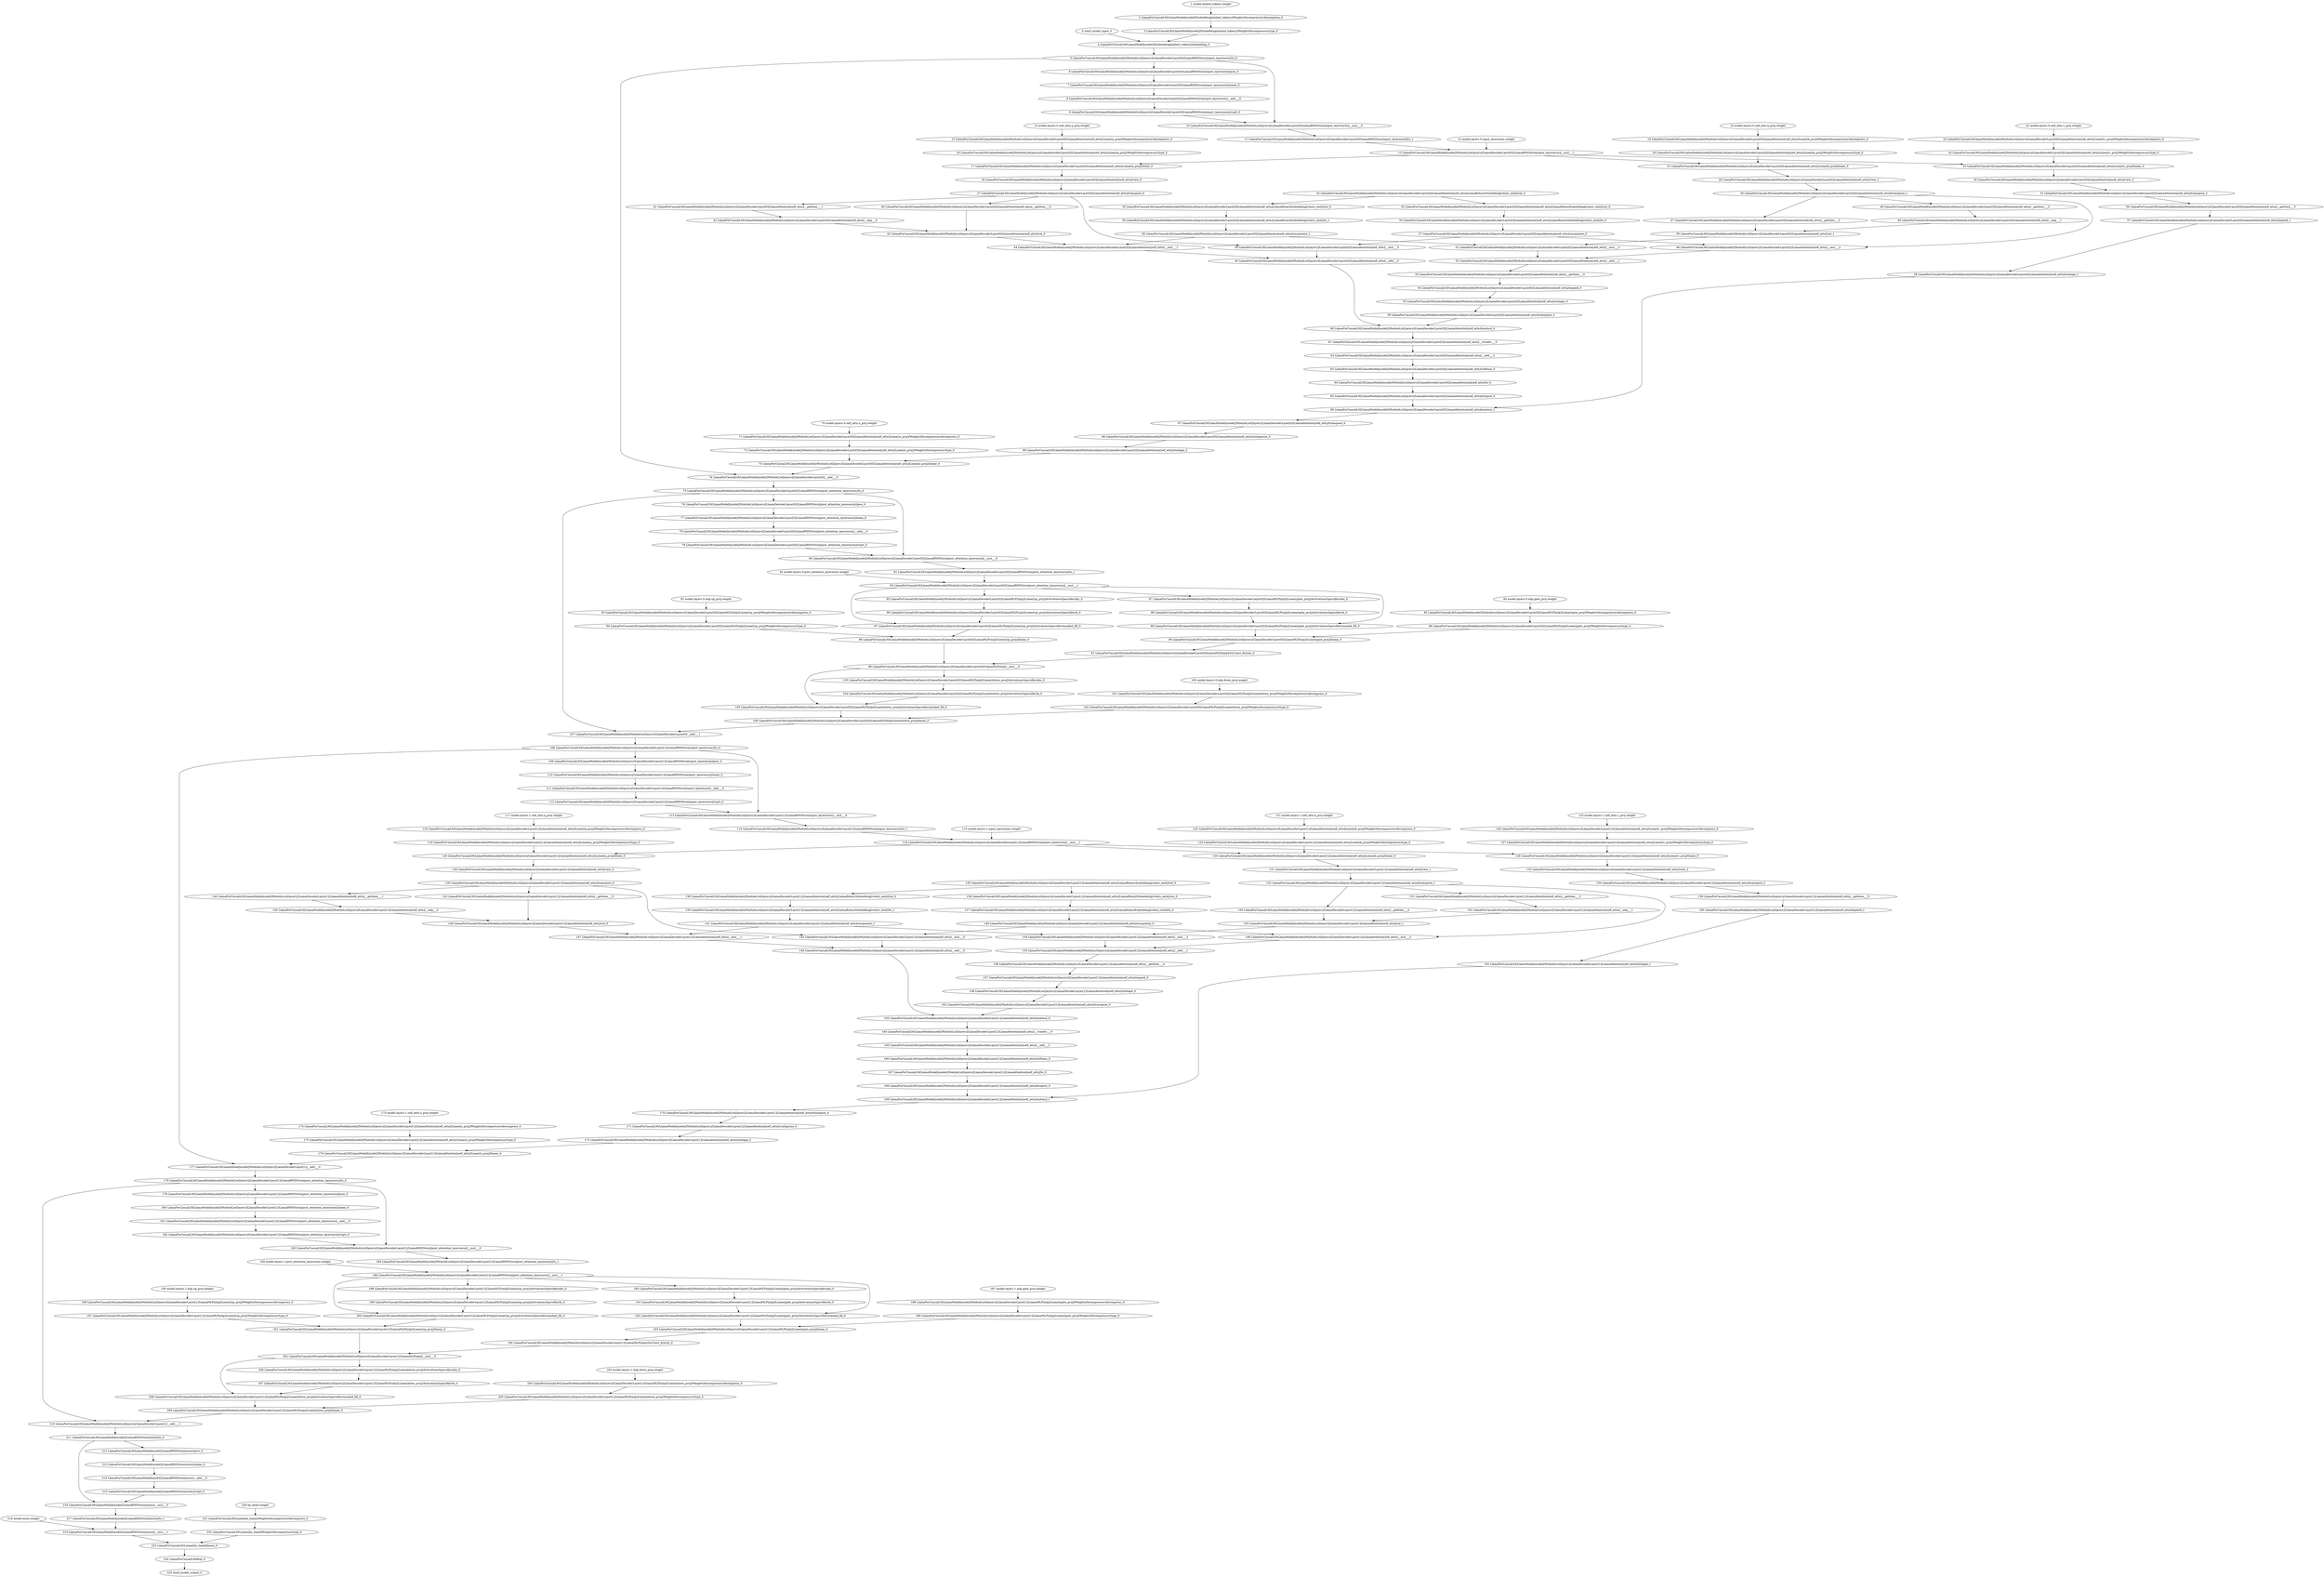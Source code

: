 strict digraph  {
"0 /nncf_model_input_0" [id=0, type=nncf_model_input];
"1 model.embed_tokens.weight" [id=1, type=nncf_model_const];
"2 LlamaForCausalLM/LlamaModel[model]/Embedding[embed_tokens]/WeightsDecompressor/decompress_0" [id=2, type=decompress];
"3 LlamaForCausalLM/LlamaModel[model]/Embedding[embed_tokens]/WeightsDecompressor/type_0" [id=3, type=type];
"4 LlamaForCausalLM/LlamaModel[model]/Embedding[embed_tokens]/embedding_0" [id=4, type=embedding];
"5 LlamaForCausalLM/LlamaModel[model]/ModuleList[layers]/LlamaDecoderLayer[0]/LlamaRMSNorm[input_layernorm]/to_0" [id=5, type=to];
"6 LlamaForCausalLM/LlamaModel[model]/ModuleList[layers]/LlamaDecoderLayer[0]/LlamaRMSNorm[input_layernorm]/pow_0" [id=6, type=pow];
"7 LlamaForCausalLM/LlamaModel[model]/ModuleList[layers]/LlamaDecoderLayer[0]/LlamaRMSNorm[input_layernorm]/mean_0" [id=7, type=mean];
"8 LlamaForCausalLM/LlamaModel[model]/ModuleList[layers]/LlamaDecoderLayer[0]/LlamaRMSNorm[input_layernorm]/__add___0" [id=8, type=__add__];
"9 LlamaForCausalLM/LlamaModel[model]/ModuleList[layers]/LlamaDecoderLayer[0]/LlamaRMSNorm[input_layernorm]/rsqrt_0" [id=9, type=rsqrt];
"10 LlamaForCausalLM/LlamaModel[model]/ModuleList[layers]/LlamaDecoderLayer[0]/LlamaRMSNorm[input_layernorm]/__mul___0" [id=10, type=__mul__];
"11 LlamaForCausalLM/LlamaModel[model]/ModuleList[layers]/LlamaDecoderLayer[0]/LlamaRMSNorm[input_layernorm]/to_1" [id=11, type=to];
"12 model.layers.0.input_layernorm.weight" [id=12, type=nncf_model_const];
"13 LlamaForCausalLM/LlamaModel[model]/ModuleList[layers]/LlamaDecoderLayer[0]/LlamaRMSNorm[input_layernorm]/__mul___1" [id=13, type=__mul__];
"14 model.layers.0.self_attn.q_proj.weight" [id=14, type=nncf_model_const];
"15 LlamaForCausalLM/LlamaModel[model]/ModuleList[layers]/LlamaDecoderLayer[0]/LlamaAttention[self_attn]/Linear[q_proj]/WeightsDecompressor/decompress_0" [id=15, type=decompress];
"16 LlamaForCausalLM/LlamaModel[model]/ModuleList[layers]/LlamaDecoderLayer[0]/LlamaAttention[self_attn]/Linear[q_proj]/WeightsDecompressor/type_0" [id=16, type=type];
"17 LlamaForCausalLM/LlamaModel[model]/ModuleList[layers]/LlamaDecoderLayer[0]/LlamaAttention[self_attn]/Linear[q_proj]/linear_0" [id=17, type=linear];
"18 model.layers.0.self_attn.k_proj.weight" [id=18, type=nncf_model_const];
"19 LlamaForCausalLM/LlamaModel[model]/ModuleList[layers]/LlamaDecoderLayer[0]/LlamaAttention[self_attn]/Linear[k_proj]/WeightsDecompressor/decompress_0" [id=19, type=decompress];
"20 LlamaForCausalLM/LlamaModel[model]/ModuleList[layers]/LlamaDecoderLayer[0]/LlamaAttention[self_attn]/Linear[k_proj]/WeightsDecompressor/type_0" [id=20, type=type];
"21 LlamaForCausalLM/LlamaModel[model]/ModuleList[layers]/LlamaDecoderLayer[0]/LlamaAttention[self_attn]/Linear[k_proj]/linear_0" [id=21, type=linear];
"22 model.layers.0.self_attn.v_proj.weight" [id=22, type=nncf_model_const];
"23 LlamaForCausalLM/LlamaModel[model]/ModuleList[layers]/LlamaDecoderLayer[0]/LlamaAttention[self_attn]/Linear[v_proj]/WeightsDecompressor/decompress_0" [id=23, type=decompress];
"24 LlamaForCausalLM/LlamaModel[model]/ModuleList[layers]/LlamaDecoderLayer[0]/LlamaAttention[self_attn]/Linear[v_proj]/WeightsDecompressor/type_0" [id=24, type=type];
"25 LlamaForCausalLM/LlamaModel[model]/ModuleList[layers]/LlamaDecoderLayer[0]/LlamaAttention[self_attn]/Linear[v_proj]/linear_0" [id=25, type=linear];
"26 LlamaForCausalLM/LlamaModel[model]/ModuleList[layers]/LlamaDecoderLayer[0]/LlamaAttention[self_attn]/view_0" [id=26, type=view];
"27 LlamaForCausalLM/LlamaModel[model]/ModuleList[layers]/LlamaDecoderLayer[0]/LlamaAttention[self_attn]/transpose_0" [id=27, type=transpose];
"28 LlamaForCausalLM/LlamaModel[model]/ModuleList[layers]/LlamaDecoderLayer[0]/LlamaAttention[self_attn]/view_1" [id=28, type=view];
"29 LlamaForCausalLM/LlamaModel[model]/ModuleList[layers]/LlamaDecoderLayer[0]/LlamaAttention[self_attn]/transpose_1" [id=29, type=transpose];
"30 LlamaForCausalLM/LlamaModel[model]/ModuleList[layers]/LlamaDecoderLayer[0]/LlamaAttention[self_attn]/view_2" [id=30, type=view];
"31 LlamaForCausalLM/LlamaModel[model]/ModuleList[layers]/LlamaDecoderLayer[0]/LlamaAttention[self_attn]/transpose_2" [id=31, type=transpose];
"32 LlamaForCausalLM/LlamaModel[model]/ModuleList[layers]/LlamaDecoderLayer[0]/LlamaAttention[self_attn]/LlamaRotaryEmbedding[rotary_emb]/cat_0" [id=32, type=cat];
"33 LlamaForCausalLM/LlamaModel[model]/ModuleList[layers]/LlamaDecoderLayer[0]/LlamaAttention[self_attn]/LlamaRotaryEmbedding[rotary_emb]/cos_0" [id=33, type=cos];
"34 LlamaForCausalLM/LlamaModel[model]/ModuleList[layers]/LlamaDecoderLayer[0]/LlamaAttention[self_attn]/LlamaRotaryEmbedding[rotary_emb]/to_0" [id=34, type=to];
"35 LlamaForCausalLM/LlamaModel[model]/ModuleList[layers]/LlamaDecoderLayer[0]/LlamaAttention[self_attn]/LlamaRotaryEmbedding[rotary_emb]/sin_0" [id=35, type=sin];
"36 LlamaForCausalLM/LlamaModel[model]/ModuleList[layers]/LlamaDecoderLayer[0]/LlamaAttention[self_attn]/LlamaRotaryEmbedding[rotary_emb]/to_1" [id=36, type=to];
"37 LlamaForCausalLM/LlamaModel[model]/ModuleList[layers]/LlamaDecoderLayer[0]/LlamaAttention[self_attn]/unsqueeze_0" [id=37, type=unsqueeze];
"38 LlamaForCausalLM/LlamaModel[model]/ModuleList[layers]/LlamaDecoderLayer[0]/LlamaAttention[self_attn]/unsqueeze_1" [id=38, type=unsqueeze];
"39 LlamaForCausalLM/LlamaModel[model]/ModuleList[layers]/LlamaDecoderLayer[0]/LlamaAttention[self_attn]/__mul___0" [id=39, type=__mul__];
"40 LlamaForCausalLM/LlamaModel[model]/ModuleList[layers]/LlamaDecoderLayer[0]/LlamaAttention[self_attn]/__getitem___0" [id=40, type=__getitem__];
"41 LlamaForCausalLM/LlamaModel[model]/ModuleList[layers]/LlamaDecoderLayer[0]/LlamaAttention[self_attn]/__getitem___1" [id=41, type=__getitem__];
"42 LlamaForCausalLM/LlamaModel[model]/ModuleList[layers]/LlamaDecoderLayer[0]/LlamaAttention[self_attn]/__neg___0" [id=42, type=__neg__];
"43 LlamaForCausalLM/LlamaModel[model]/ModuleList[layers]/LlamaDecoderLayer[0]/LlamaAttention[self_attn]/cat_0" [id=43, type=cat];
"44 LlamaForCausalLM/LlamaModel[model]/ModuleList[layers]/LlamaDecoderLayer[0]/LlamaAttention[self_attn]/__mul___1" [id=44, type=__mul__];
"45 LlamaForCausalLM/LlamaModel[model]/ModuleList[layers]/LlamaDecoderLayer[0]/LlamaAttention[self_attn]/__add___0" [id=45, type=__add__];
"46 LlamaForCausalLM/LlamaModel[model]/ModuleList[layers]/LlamaDecoderLayer[0]/LlamaAttention[self_attn]/__mul___2" [id=46, type=__mul__];
"47 LlamaForCausalLM/LlamaModel[model]/ModuleList[layers]/LlamaDecoderLayer[0]/LlamaAttention[self_attn]/__getitem___2" [id=47, type=__getitem__];
"48 LlamaForCausalLM/LlamaModel[model]/ModuleList[layers]/LlamaDecoderLayer[0]/LlamaAttention[self_attn]/__getitem___3" [id=48, type=__getitem__];
"49 LlamaForCausalLM/LlamaModel[model]/ModuleList[layers]/LlamaDecoderLayer[0]/LlamaAttention[self_attn]/__neg___1" [id=49, type=__neg__];
"50 LlamaForCausalLM/LlamaModel[model]/ModuleList[layers]/LlamaDecoderLayer[0]/LlamaAttention[self_attn]/cat_1" [id=50, type=cat];
"51 LlamaForCausalLM/LlamaModel[model]/ModuleList[layers]/LlamaDecoderLayer[0]/LlamaAttention[self_attn]/__mul___3" [id=51, type=__mul__];
"52 LlamaForCausalLM/LlamaModel[model]/ModuleList[layers]/LlamaDecoderLayer[0]/LlamaAttention[self_attn]/__add___1" [id=52, type=__add__];
"53 LlamaForCausalLM/LlamaModel[model]/ModuleList[layers]/LlamaDecoderLayer[0]/LlamaAttention[self_attn]/__getitem___4" [id=53, type=__getitem__];
"54 LlamaForCausalLM/LlamaModel[model]/ModuleList[layers]/LlamaDecoderLayer[0]/LlamaAttention[self_attn]/expand_0" [id=54, type=expand];
"55 LlamaForCausalLM/LlamaModel[model]/ModuleList[layers]/LlamaDecoderLayer[0]/LlamaAttention[self_attn]/reshape_0" [id=55, type=reshape];
"56 LlamaForCausalLM/LlamaModel[model]/ModuleList[layers]/LlamaDecoderLayer[0]/LlamaAttention[self_attn]/__getitem___5" [id=56, type=__getitem__];
"57 LlamaForCausalLM/LlamaModel[model]/ModuleList[layers]/LlamaDecoderLayer[0]/LlamaAttention[self_attn]/expand_1" [id=57, type=expand];
"58 LlamaForCausalLM/LlamaModel[model]/ModuleList[layers]/LlamaDecoderLayer[0]/LlamaAttention[self_attn]/reshape_1" [id=58, type=reshape];
"59 LlamaForCausalLM/LlamaModel[model]/ModuleList[layers]/LlamaDecoderLayer[0]/LlamaAttention[self_attn]/transpose_3" [id=59, type=transpose];
"60 LlamaForCausalLM/LlamaModel[model]/ModuleList[layers]/LlamaDecoderLayer[0]/LlamaAttention[self_attn]/matmul_0" [id=60, type=matmul];
"61 LlamaForCausalLM/LlamaModel[model]/ModuleList[layers]/LlamaDecoderLayer[0]/LlamaAttention[self_attn]/__truediv___0" [id=61, type=__truediv__];
"62 LlamaForCausalLM/LlamaModel[model]/ModuleList[layers]/LlamaDecoderLayer[0]/LlamaAttention[self_attn]/__add___2" [id=62, type=__add__];
"63 LlamaForCausalLM/LlamaModel[model]/ModuleList[layers]/LlamaDecoderLayer[0]/LlamaAttention[self_attn]/softmax_0" [id=63, type=softmax];
"64 LlamaForCausalLM/LlamaModel[model]/ModuleList[layers]/LlamaDecoderLayer[0]/LlamaAttention[self_attn]/to_0" [id=64, type=to];
"65 LlamaForCausalLM/LlamaModel[model]/ModuleList[layers]/LlamaDecoderLayer[0]/LlamaAttention[self_attn]/dropout_0" [id=65, type=dropout];
"66 LlamaForCausalLM/LlamaModel[model]/ModuleList[layers]/LlamaDecoderLayer[0]/LlamaAttention[self_attn]/matmul_1" [id=66, type=matmul];
"67 LlamaForCausalLM/LlamaModel[model]/ModuleList[layers]/LlamaDecoderLayer[0]/LlamaAttention[self_attn]/transpose_4" [id=67, type=transpose];
"68 LlamaForCausalLM/LlamaModel[model]/ModuleList[layers]/LlamaDecoderLayer[0]/LlamaAttention[self_attn]/contiguous_0" [id=68, type=contiguous];
"69 LlamaForCausalLM/LlamaModel[model]/ModuleList[layers]/LlamaDecoderLayer[0]/LlamaAttention[self_attn]/reshape_2" [id=69, type=reshape];
"70 model.layers.0.self_attn.o_proj.weight" [id=70, type=nncf_model_const];
"71 LlamaForCausalLM/LlamaModel[model]/ModuleList[layers]/LlamaDecoderLayer[0]/LlamaAttention[self_attn]/Linear[o_proj]/WeightsDecompressor/decompress_0" [id=71, type=decompress];
"72 LlamaForCausalLM/LlamaModel[model]/ModuleList[layers]/LlamaDecoderLayer[0]/LlamaAttention[self_attn]/Linear[o_proj]/WeightsDecompressor/type_0" [id=72, type=type];
"73 LlamaForCausalLM/LlamaModel[model]/ModuleList[layers]/LlamaDecoderLayer[0]/LlamaAttention[self_attn]/Linear[o_proj]/linear_0" [id=73, type=linear];
"74 LlamaForCausalLM/LlamaModel[model]/ModuleList[layers]/LlamaDecoderLayer[0]/__add___0" [id=74, type=__add__];
"75 LlamaForCausalLM/LlamaModel[model]/ModuleList[layers]/LlamaDecoderLayer[0]/LlamaRMSNorm[post_attention_layernorm]/to_0" [id=75, type=to];
"76 LlamaForCausalLM/LlamaModel[model]/ModuleList[layers]/LlamaDecoderLayer[0]/LlamaRMSNorm[post_attention_layernorm]/pow_0" [id=76, type=pow];
"77 LlamaForCausalLM/LlamaModel[model]/ModuleList[layers]/LlamaDecoderLayer[0]/LlamaRMSNorm[post_attention_layernorm]/mean_0" [id=77, type=mean];
"78 LlamaForCausalLM/LlamaModel[model]/ModuleList[layers]/LlamaDecoderLayer[0]/LlamaRMSNorm[post_attention_layernorm]/__add___0" [id=78, type=__add__];
"79 LlamaForCausalLM/LlamaModel[model]/ModuleList[layers]/LlamaDecoderLayer[0]/LlamaRMSNorm[post_attention_layernorm]/rsqrt_0" [id=79, type=rsqrt];
"80 LlamaForCausalLM/LlamaModel[model]/ModuleList[layers]/LlamaDecoderLayer[0]/LlamaRMSNorm[post_attention_layernorm]/__mul___0" [id=80, type=__mul__];
"81 LlamaForCausalLM/LlamaModel[model]/ModuleList[layers]/LlamaDecoderLayer[0]/LlamaRMSNorm[post_attention_layernorm]/to_1" [id=81, type=to];
"82 model.layers.0.post_attention_layernorm.weight" [id=82, type=nncf_model_const];
"83 LlamaForCausalLM/LlamaModel[model]/ModuleList[layers]/LlamaDecoderLayer[0]/LlamaRMSNorm[post_attention_layernorm]/__mul___1" [id=83, type=__mul__];
"84 model.layers.0.mlp.gate_proj.weight" [id=84, type=nncf_model_const];
"85 LlamaForCausalLM/LlamaModel[model]/ModuleList[layers]/LlamaDecoderLayer[0]/LlamaMLP[mlp]/Linear[gate_proj]/WeightsDecompressor/decompress_0" [id=85, type=decompress];
"86 LlamaForCausalLM/LlamaModel[model]/ModuleList[layers]/LlamaDecoderLayer[0]/LlamaMLP[mlp]/Linear[gate_proj]/WeightsDecompressor/type_0" [id=86, type=type];
"87 LlamaForCausalLM/LlamaModel[model]/ModuleList[layers]/LlamaDecoderLayer[0]/LlamaMLP[mlp]/Linear[gate_proj]/ActivationsSparsifier/abs_0" [id=87, type=abs];
"88 LlamaForCausalLM/LlamaModel[model]/ModuleList[layers]/LlamaDecoderLayer[0]/LlamaMLP[mlp]/Linear[gate_proj]/ActivationsSparsifier/le_0" [id=88, type=le];
"89 LlamaForCausalLM/LlamaModel[model]/ModuleList[layers]/LlamaDecoderLayer[0]/LlamaMLP[mlp]/Linear[gate_proj]/ActivationsSparsifier/masked_fill_0" [id=89, type=masked_fill];
"90 LlamaForCausalLM/LlamaModel[model]/ModuleList[layers]/LlamaDecoderLayer[0]/LlamaMLP[mlp]/Linear[gate_proj]/linear_0" [id=90, type=linear];
"91 LlamaForCausalLM/LlamaModel[model]/ModuleList[layers]/LlamaDecoderLayer[0]/LlamaMLP[mlp]/SiLU[act_fn]/silu_0" [id=91, type=silu];
"92 model.layers.0.mlp.up_proj.weight" [id=92, type=nncf_model_const];
"93 LlamaForCausalLM/LlamaModel[model]/ModuleList[layers]/LlamaDecoderLayer[0]/LlamaMLP[mlp]/Linear[up_proj]/WeightsDecompressor/decompress_0" [id=93, type=decompress];
"94 LlamaForCausalLM/LlamaModel[model]/ModuleList[layers]/LlamaDecoderLayer[0]/LlamaMLP[mlp]/Linear[up_proj]/WeightsDecompressor/type_0" [id=94, type=type];
"95 LlamaForCausalLM/LlamaModel[model]/ModuleList[layers]/LlamaDecoderLayer[0]/LlamaMLP[mlp]/Linear[up_proj]/ActivationsSparsifier/abs_0" [id=95, type=abs];
"96 LlamaForCausalLM/LlamaModel[model]/ModuleList[layers]/LlamaDecoderLayer[0]/LlamaMLP[mlp]/Linear[up_proj]/ActivationsSparsifier/le_0" [id=96, type=le];
"97 LlamaForCausalLM/LlamaModel[model]/ModuleList[layers]/LlamaDecoderLayer[0]/LlamaMLP[mlp]/Linear[up_proj]/ActivationsSparsifier/masked_fill_0" [id=97, type=masked_fill];
"98 LlamaForCausalLM/LlamaModel[model]/ModuleList[layers]/LlamaDecoderLayer[0]/LlamaMLP[mlp]/Linear[up_proj]/linear_0" [id=98, type=linear];
"99 LlamaForCausalLM/LlamaModel[model]/ModuleList[layers]/LlamaDecoderLayer[0]/LlamaMLP[mlp]/__mul___0" [id=99, type=__mul__];
"100 model.layers.0.mlp.down_proj.weight" [id=100, type=nncf_model_const];
"101 LlamaForCausalLM/LlamaModel[model]/ModuleList[layers]/LlamaDecoderLayer[0]/LlamaMLP[mlp]/Linear[down_proj]/WeightsDecompressor/decompress_0" [id=101, type=decompress];
"102 LlamaForCausalLM/LlamaModel[model]/ModuleList[layers]/LlamaDecoderLayer[0]/LlamaMLP[mlp]/Linear[down_proj]/WeightsDecompressor/type_0" [id=102, type=type];
"103 LlamaForCausalLM/LlamaModel[model]/ModuleList[layers]/LlamaDecoderLayer[0]/LlamaMLP[mlp]/Linear[down_proj]/ActivationsSparsifier/abs_0" [id=103, type=abs];
"104 LlamaForCausalLM/LlamaModel[model]/ModuleList[layers]/LlamaDecoderLayer[0]/LlamaMLP[mlp]/Linear[down_proj]/ActivationsSparsifier/le_0" [id=104, type=le];
"105 LlamaForCausalLM/LlamaModel[model]/ModuleList[layers]/LlamaDecoderLayer[0]/LlamaMLP[mlp]/Linear[down_proj]/ActivationsSparsifier/masked_fill_0" [id=105, type=masked_fill];
"106 LlamaForCausalLM/LlamaModel[model]/ModuleList[layers]/LlamaDecoderLayer[0]/LlamaMLP[mlp]/Linear[down_proj]/linear_0" [id=106, type=linear];
"107 LlamaForCausalLM/LlamaModel[model]/ModuleList[layers]/LlamaDecoderLayer[0]/__add___1" [id=107, type=__add__];
"108 LlamaForCausalLM/LlamaModel[model]/ModuleList[layers]/LlamaDecoderLayer[1]/LlamaRMSNorm[input_layernorm]/to_0" [id=108, type=to];
"109 LlamaForCausalLM/LlamaModel[model]/ModuleList[layers]/LlamaDecoderLayer[1]/LlamaRMSNorm[input_layernorm]/pow_0" [id=109, type=pow];
"110 LlamaForCausalLM/LlamaModel[model]/ModuleList[layers]/LlamaDecoderLayer[1]/LlamaRMSNorm[input_layernorm]/mean_0" [id=110, type=mean];
"111 LlamaForCausalLM/LlamaModel[model]/ModuleList[layers]/LlamaDecoderLayer[1]/LlamaRMSNorm[input_layernorm]/__add___0" [id=111, type=__add__];
"112 LlamaForCausalLM/LlamaModel[model]/ModuleList[layers]/LlamaDecoderLayer[1]/LlamaRMSNorm[input_layernorm]/rsqrt_0" [id=112, type=rsqrt];
"113 LlamaForCausalLM/LlamaModel[model]/ModuleList[layers]/LlamaDecoderLayer[1]/LlamaRMSNorm[input_layernorm]/__mul___0" [id=113, type=__mul__];
"114 LlamaForCausalLM/LlamaModel[model]/ModuleList[layers]/LlamaDecoderLayer[1]/LlamaRMSNorm[input_layernorm]/to_1" [id=114, type=to];
"115 model.layers.1.input_layernorm.weight" [id=115, type=nncf_model_const];
"116 LlamaForCausalLM/LlamaModel[model]/ModuleList[layers]/LlamaDecoderLayer[1]/LlamaRMSNorm[input_layernorm]/__mul___1" [id=116, type=__mul__];
"117 model.layers.1.self_attn.q_proj.weight" [id=117, type=nncf_model_const];
"118 LlamaForCausalLM/LlamaModel[model]/ModuleList[layers]/LlamaDecoderLayer[1]/LlamaAttention[self_attn]/Linear[q_proj]/WeightsDecompressor/decompress_0" [id=118, type=decompress];
"119 LlamaForCausalLM/LlamaModel[model]/ModuleList[layers]/LlamaDecoderLayer[1]/LlamaAttention[self_attn]/Linear[q_proj]/WeightsDecompressor/type_0" [id=119, type=type];
"120 LlamaForCausalLM/LlamaModel[model]/ModuleList[layers]/LlamaDecoderLayer[1]/LlamaAttention[self_attn]/Linear[q_proj]/linear_0" [id=120, type=linear];
"121 model.layers.1.self_attn.k_proj.weight" [id=121, type=nncf_model_const];
"122 LlamaForCausalLM/LlamaModel[model]/ModuleList[layers]/LlamaDecoderLayer[1]/LlamaAttention[self_attn]/Linear[k_proj]/WeightsDecompressor/decompress_0" [id=122, type=decompress];
"123 LlamaForCausalLM/LlamaModel[model]/ModuleList[layers]/LlamaDecoderLayer[1]/LlamaAttention[self_attn]/Linear[k_proj]/WeightsDecompressor/type_0" [id=123, type=type];
"124 LlamaForCausalLM/LlamaModel[model]/ModuleList[layers]/LlamaDecoderLayer[1]/LlamaAttention[self_attn]/Linear[k_proj]/linear_0" [id=124, type=linear];
"125 model.layers.1.self_attn.v_proj.weight" [id=125, type=nncf_model_const];
"126 LlamaForCausalLM/LlamaModel[model]/ModuleList[layers]/LlamaDecoderLayer[1]/LlamaAttention[self_attn]/Linear[v_proj]/WeightsDecompressor/decompress_0" [id=126, type=decompress];
"127 LlamaForCausalLM/LlamaModel[model]/ModuleList[layers]/LlamaDecoderLayer[1]/LlamaAttention[self_attn]/Linear[v_proj]/WeightsDecompressor/type_0" [id=127, type=type];
"128 LlamaForCausalLM/LlamaModel[model]/ModuleList[layers]/LlamaDecoderLayer[1]/LlamaAttention[self_attn]/Linear[v_proj]/linear_0" [id=128, type=linear];
"129 LlamaForCausalLM/LlamaModel[model]/ModuleList[layers]/LlamaDecoderLayer[1]/LlamaAttention[self_attn]/view_0" [id=129, type=view];
"130 LlamaForCausalLM/LlamaModel[model]/ModuleList[layers]/LlamaDecoderLayer[1]/LlamaAttention[self_attn]/transpose_0" [id=130, type=transpose];
"131 LlamaForCausalLM/LlamaModel[model]/ModuleList[layers]/LlamaDecoderLayer[1]/LlamaAttention[self_attn]/view_1" [id=131, type=view];
"132 LlamaForCausalLM/LlamaModel[model]/ModuleList[layers]/LlamaDecoderLayer[1]/LlamaAttention[self_attn]/transpose_1" [id=132, type=transpose];
"133 LlamaForCausalLM/LlamaModel[model]/ModuleList[layers]/LlamaDecoderLayer[1]/LlamaAttention[self_attn]/view_2" [id=133, type=view];
"134 LlamaForCausalLM/LlamaModel[model]/ModuleList[layers]/LlamaDecoderLayer[1]/LlamaAttention[self_attn]/transpose_2" [id=134, type=transpose];
"135 LlamaForCausalLM/LlamaModel[model]/ModuleList[layers]/LlamaDecoderLayer[1]/LlamaAttention[self_attn]/LlamaRotaryEmbedding[rotary_emb]/cat_0" [id=135, type=cat];
"136 LlamaForCausalLM/LlamaModel[model]/ModuleList[layers]/LlamaDecoderLayer[1]/LlamaAttention[self_attn]/LlamaRotaryEmbedding[rotary_emb]/cos_0" [id=136, type=cos];
"137 LlamaForCausalLM/LlamaModel[model]/ModuleList[layers]/LlamaDecoderLayer[1]/LlamaAttention[self_attn]/LlamaRotaryEmbedding[rotary_emb]/to_0" [id=137, type=to];
"138 LlamaForCausalLM/LlamaModel[model]/ModuleList[layers]/LlamaDecoderLayer[1]/LlamaAttention[self_attn]/LlamaRotaryEmbedding[rotary_emb]/sin_0" [id=138, type=sin];
"139 LlamaForCausalLM/LlamaModel[model]/ModuleList[layers]/LlamaDecoderLayer[1]/LlamaAttention[self_attn]/LlamaRotaryEmbedding[rotary_emb]/to_1" [id=139, type=to];
"140 LlamaForCausalLM/LlamaModel[model]/ModuleList[layers]/LlamaDecoderLayer[1]/LlamaAttention[self_attn]/unsqueeze_0" [id=140, type=unsqueeze];
"141 LlamaForCausalLM/LlamaModel[model]/ModuleList[layers]/LlamaDecoderLayer[1]/LlamaAttention[self_attn]/unsqueeze_1" [id=141, type=unsqueeze];
"142 LlamaForCausalLM/LlamaModel[model]/ModuleList[layers]/LlamaDecoderLayer[1]/LlamaAttention[self_attn]/__mul___0" [id=142, type=__mul__];
"143 LlamaForCausalLM/LlamaModel[model]/ModuleList[layers]/LlamaDecoderLayer[1]/LlamaAttention[self_attn]/__getitem___0" [id=143, type=__getitem__];
"144 LlamaForCausalLM/LlamaModel[model]/ModuleList[layers]/LlamaDecoderLayer[1]/LlamaAttention[self_attn]/__getitem___1" [id=144, type=__getitem__];
"145 LlamaForCausalLM/LlamaModel[model]/ModuleList[layers]/LlamaDecoderLayer[1]/LlamaAttention[self_attn]/__neg___0" [id=145, type=__neg__];
"146 LlamaForCausalLM/LlamaModel[model]/ModuleList[layers]/LlamaDecoderLayer[1]/LlamaAttention[self_attn]/cat_0" [id=146, type=cat];
"147 LlamaForCausalLM/LlamaModel[model]/ModuleList[layers]/LlamaDecoderLayer[1]/LlamaAttention[self_attn]/__mul___1" [id=147, type=__mul__];
"148 LlamaForCausalLM/LlamaModel[model]/ModuleList[layers]/LlamaDecoderLayer[1]/LlamaAttention[self_attn]/__add___0" [id=148, type=__add__];
"149 LlamaForCausalLM/LlamaModel[model]/ModuleList[layers]/LlamaDecoderLayer[1]/LlamaAttention[self_attn]/__mul___2" [id=149, type=__mul__];
"150 LlamaForCausalLM/LlamaModel[model]/ModuleList[layers]/LlamaDecoderLayer[1]/LlamaAttention[self_attn]/__getitem___2" [id=150, type=__getitem__];
"151 LlamaForCausalLM/LlamaModel[model]/ModuleList[layers]/LlamaDecoderLayer[1]/LlamaAttention[self_attn]/__getitem___3" [id=151, type=__getitem__];
"152 LlamaForCausalLM/LlamaModel[model]/ModuleList[layers]/LlamaDecoderLayer[1]/LlamaAttention[self_attn]/__neg___1" [id=152, type=__neg__];
"153 LlamaForCausalLM/LlamaModel[model]/ModuleList[layers]/LlamaDecoderLayer[1]/LlamaAttention[self_attn]/cat_1" [id=153, type=cat];
"154 LlamaForCausalLM/LlamaModel[model]/ModuleList[layers]/LlamaDecoderLayer[1]/LlamaAttention[self_attn]/__mul___3" [id=154, type=__mul__];
"155 LlamaForCausalLM/LlamaModel[model]/ModuleList[layers]/LlamaDecoderLayer[1]/LlamaAttention[self_attn]/__add___1" [id=155, type=__add__];
"156 LlamaForCausalLM/LlamaModel[model]/ModuleList[layers]/LlamaDecoderLayer[1]/LlamaAttention[self_attn]/__getitem___4" [id=156, type=__getitem__];
"157 LlamaForCausalLM/LlamaModel[model]/ModuleList[layers]/LlamaDecoderLayer[1]/LlamaAttention[self_attn]/expand_0" [id=157, type=expand];
"158 LlamaForCausalLM/LlamaModel[model]/ModuleList[layers]/LlamaDecoderLayer[1]/LlamaAttention[self_attn]/reshape_0" [id=158, type=reshape];
"159 LlamaForCausalLM/LlamaModel[model]/ModuleList[layers]/LlamaDecoderLayer[1]/LlamaAttention[self_attn]/__getitem___5" [id=159, type=__getitem__];
"160 LlamaForCausalLM/LlamaModel[model]/ModuleList[layers]/LlamaDecoderLayer[1]/LlamaAttention[self_attn]/expand_1" [id=160, type=expand];
"161 LlamaForCausalLM/LlamaModel[model]/ModuleList[layers]/LlamaDecoderLayer[1]/LlamaAttention[self_attn]/reshape_1" [id=161, type=reshape];
"162 LlamaForCausalLM/LlamaModel[model]/ModuleList[layers]/LlamaDecoderLayer[1]/LlamaAttention[self_attn]/transpose_3" [id=162, type=transpose];
"163 LlamaForCausalLM/LlamaModel[model]/ModuleList[layers]/LlamaDecoderLayer[1]/LlamaAttention[self_attn]/matmul_0" [id=163, type=matmul];
"164 LlamaForCausalLM/LlamaModel[model]/ModuleList[layers]/LlamaDecoderLayer[1]/LlamaAttention[self_attn]/__truediv___0" [id=164, type=__truediv__];
"165 LlamaForCausalLM/LlamaModel[model]/ModuleList[layers]/LlamaDecoderLayer[1]/LlamaAttention[self_attn]/__add___2" [id=165, type=__add__];
"166 LlamaForCausalLM/LlamaModel[model]/ModuleList[layers]/LlamaDecoderLayer[1]/LlamaAttention[self_attn]/softmax_0" [id=166, type=softmax];
"167 LlamaForCausalLM/LlamaModel[model]/ModuleList[layers]/LlamaDecoderLayer[1]/LlamaAttention[self_attn]/to_0" [id=167, type=to];
"168 LlamaForCausalLM/LlamaModel[model]/ModuleList[layers]/LlamaDecoderLayer[1]/LlamaAttention[self_attn]/dropout_0" [id=168, type=dropout];
"169 LlamaForCausalLM/LlamaModel[model]/ModuleList[layers]/LlamaDecoderLayer[1]/LlamaAttention[self_attn]/matmul_1" [id=169, type=matmul];
"170 LlamaForCausalLM/LlamaModel[model]/ModuleList[layers]/LlamaDecoderLayer[1]/LlamaAttention[self_attn]/transpose_4" [id=170, type=transpose];
"171 LlamaForCausalLM/LlamaModel[model]/ModuleList[layers]/LlamaDecoderLayer[1]/LlamaAttention[self_attn]/contiguous_0" [id=171, type=contiguous];
"172 LlamaForCausalLM/LlamaModel[model]/ModuleList[layers]/LlamaDecoderLayer[1]/LlamaAttention[self_attn]/reshape_2" [id=172, type=reshape];
"173 model.layers.1.self_attn.o_proj.weight" [id=173, type=nncf_model_const];
"174 LlamaForCausalLM/LlamaModel[model]/ModuleList[layers]/LlamaDecoderLayer[1]/LlamaAttention[self_attn]/Linear[o_proj]/WeightsDecompressor/decompress_0" [id=174, type=decompress];
"175 LlamaForCausalLM/LlamaModel[model]/ModuleList[layers]/LlamaDecoderLayer[1]/LlamaAttention[self_attn]/Linear[o_proj]/WeightsDecompressor/type_0" [id=175, type=type];
"176 LlamaForCausalLM/LlamaModel[model]/ModuleList[layers]/LlamaDecoderLayer[1]/LlamaAttention[self_attn]/Linear[o_proj]/linear_0" [id=176, type=linear];
"177 LlamaForCausalLM/LlamaModel[model]/ModuleList[layers]/LlamaDecoderLayer[1]/__add___0" [id=177, type=__add__];
"178 LlamaForCausalLM/LlamaModel[model]/ModuleList[layers]/LlamaDecoderLayer[1]/LlamaRMSNorm[post_attention_layernorm]/to_0" [id=178, type=to];
"179 LlamaForCausalLM/LlamaModel[model]/ModuleList[layers]/LlamaDecoderLayer[1]/LlamaRMSNorm[post_attention_layernorm]/pow_0" [id=179, type=pow];
"180 LlamaForCausalLM/LlamaModel[model]/ModuleList[layers]/LlamaDecoderLayer[1]/LlamaRMSNorm[post_attention_layernorm]/mean_0" [id=180, type=mean];
"181 LlamaForCausalLM/LlamaModel[model]/ModuleList[layers]/LlamaDecoderLayer[1]/LlamaRMSNorm[post_attention_layernorm]/__add___0" [id=181, type=__add__];
"182 LlamaForCausalLM/LlamaModel[model]/ModuleList[layers]/LlamaDecoderLayer[1]/LlamaRMSNorm[post_attention_layernorm]/rsqrt_0" [id=182, type=rsqrt];
"183 LlamaForCausalLM/LlamaModel[model]/ModuleList[layers]/LlamaDecoderLayer[1]/LlamaRMSNorm[post_attention_layernorm]/__mul___0" [id=183, type=__mul__];
"184 LlamaForCausalLM/LlamaModel[model]/ModuleList[layers]/LlamaDecoderLayer[1]/LlamaRMSNorm[post_attention_layernorm]/to_1" [id=184, type=to];
"185 model.layers.1.post_attention_layernorm.weight" [id=185, type=nncf_model_const];
"186 LlamaForCausalLM/LlamaModel[model]/ModuleList[layers]/LlamaDecoderLayer[1]/LlamaRMSNorm[post_attention_layernorm]/__mul___1" [id=186, type=__mul__];
"187 model.layers.1.mlp.gate_proj.weight" [id=187, type=nncf_model_const];
"188 LlamaForCausalLM/LlamaModel[model]/ModuleList[layers]/LlamaDecoderLayer[1]/LlamaMLP[mlp]/Linear[gate_proj]/WeightsDecompressor/decompress_0" [id=188, type=decompress];
"189 LlamaForCausalLM/LlamaModel[model]/ModuleList[layers]/LlamaDecoderLayer[1]/LlamaMLP[mlp]/Linear[gate_proj]/WeightsDecompressor/type_0" [id=189, type=type];
"190 LlamaForCausalLM/LlamaModel[model]/ModuleList[layers]/LlamaDecoderLayer[1]/LlamaMLP[mlp]/Linear[gate_proj]/ActivationsSparsifier/abs_0" [id=190, type=abs];
"191 LlamaForCausalLM/LlamaModel[model]/ModuleList[layers]/LlamaDecoderLayer[1]/LlamaMLP[mlp]/Linear[gate_proj]/ActivationsSparsifier/le_0" [id=191, type=le];
"192 LlamaForCausalLM/LlamaModel[model]/ModuleList[layers]/LlamaDecoderLayer[1]/LlamaMLP[mlp]/Linear[gate_proj]/ActivationsSparsifier/masked_fill_0" [id=192, type=masked_fill];
"193 LlamaForCausalLM/LlamaModel[model]/ModuleList[layers]/LlamaDecoderLayer[1]/LlamaMLP[mlp]/Linear[gate_proj]/linear_0" [id=193, type=linear];
"194 LlamaForCausalLM/LlamaModel[model]/ModuleList[layers]/LlamaDecoderLayer[1]/LlamaMLP[mlp]/SiLU[act_fn]/silu_0" [id=194, type=silu];
"195 model.layers.1.mlp.up_proj.weight" [id=195, type=nncf_model_const];
"196 LlamaForCausalLM/LlamaModel[model]/ModuleList[layers]/LlamaDecoderLayer[1]/LlamaMLP[mlp]/Linear[up_proj]/WeightsDecompressor/decompress_0" [id=196, type=decompress];
"197 LlamaForCausalLM/LlamaModel[model]/ModuleList[layers]/LlamaDecoderLayer[1]/LlamaMLP[mlp]/Linear[up_proj]/WeightsDecompressor/type_0" [id=197, type=type];
"198 LlamaForCausalLM/LlamaModel[model]/ModuleList[layers]/LlamaDecoderLayer[1]/LlamaMLP[mlp]/Linear[up_proj]/ActivationsSparsifier/abs_0" [id=198, type=abs];
"199 LlamaForCausalLM/LlamaModel[model]/ModuleList[layers]/LlamaDecoderLayer[1]/LlamaMLP[mlp]/Linear[up_proj]/ActivationsSparsifier/le_0" [id=199, type=le];
"200 LlamaForCausalLM/LlamaModel[model]/ModuleList[layers]/LlamaDecoderLayer[1]/LlamaMLP[mlp]/Linear[up_proj]/ActivationsSparsifier/masked_fill_0" [id=200, type=masked_fill];
"201 LlamaForCausalLM/LlamaModel[model]/ModuleList[layers]/LlamaDecoderLayer[1]/LlamaMLP[mlp]/Linear[up_proj]/linear_0" [id=201, type=linear];
"202 LlamaForCausalLM/LlamaModel[model]/ModuleList[layers]/LlamaDecoderLayer[1]/LlamaMLP[mlp]/__mul___0" [id=202, type=__mul__];
"203 model.layers.1.mlp.down_proj.weight" [id=203, type=nncf_model_const];
"204 LlamaForCausalLM/LlamaModel[model]/ModuleList[layers]/LlamaDecoderLayer[1]/LlamaMLP[mlp]/Linear[down_proj]/WeightsDecompressor/decompress_0" [id=204, type=decompress];
"205 LlamaForCausalLM/LlamaModel[model]/ModuleList[layers]/LlamaDecoderLayer[1]/LlamaMLP[mlp]/Linear[down_proj]/WeightsDecompressor/type_0" [id=205, type=type];
"206 LlamaForCausalLM/LlamaModel[model]/ModuleList[layers]/LlamaDecoderLayer[1]/LlamaMLP[mlp]/Linear[down_proj]/ActivationsSparsifier/abs_0" [id=206, type=abs];
"207 LlamaForCausalLM/LlamaModel[model]/ModuleList[layers]/LlamaDecoderLayer[1]/LlamaMLP[mlp]/Linear[down_proj]/ActivationsSparsifier/le_0" [id=207, type=le];
"208 LlamaForCausalLM/LlamaModel[model]/ModuleList[layers]/LlamaDecoderLayer[1]/LlamaMLP[mlp]/Linear[down_proj]/ActivationsSparsifier/masked_fill_0" [id=208, type=masked_fill];
"209 LlamaForCausalLM/LlamaModel[model]/ModuleList[layers]/LlamaDecoderLayer[1]/LlamaMLP[mlp]/Linear[down_proj]/linear_0" [id=209, type=linear];
"210 LlamaForCausalLM/LlamaModel[model]/ModuleList[layers]/LlamaDecoderLayer[1]/__add___1" [id=210, type=__add__];
"211 LlamaForCausalLM/LlamaModel[model]/LlamaRMSNorm[norm]/to_0" [id=211, type=to];
"212 LlamaForCausalLM/LlamaModel[model]/LlamaRMSNorm[norm]/pow_0" [id=212, type=pow];
"213 LlamaForCausalLM/LlamaModel[model]/LlamaRMSNorm[norm]/mean_0" [id=213, type=mean];
"214 LlamaForCausalLM/LlamaModel[model]/LlamaRMSNorm[norm]/__add___0" [id=214, type=__add__];
"215 LlamaForCausalLM/LlamaModel[model]/LlamaRMSNorm[norm]/rsqrt_0" [id=215, type=rsqrt];
"216 LlamaForCausalLM/LlamaModel[model]/LlamaRMSNorm[norm]/__mul___0" [id=216, type=__mul__];
"217 LlamaForCausalLM/LlamaModel[model]/LlamaRMSNorm[norm]/to_1" [id=217, type=to];
"218 model.norm.weight" [id=218, type=nncf_model_const];
"219 LlamaForCausalLM/LlamaModel[model]/LlamaRMSNorm[norm]/__mul___1" [id=219, type=__mul__];
"220 lm_head.weight" [id=220, type=nncf_model_const];
"221 LlamaForCausalLM/Linear[lm_head]/WeightsDecompressor/decompress_0" [id=221, type=decompress];
"222 LlamaForCausalLM/Linear[lm_head]/WeightsDecompressor/type_0" [id=222, type=type];
"223 LlamaForCausalLM/Linear[lm_head]/linear_0" [id=223, type=linear];
"224 LlamaForCausalLM/float_0" [id=224, type=float];
"225 /nncf_model_output_0" [id=225, type=nncf_model_output];
"0 /nncf_model_input_0" -> "4 LlamaForCausalLM/LlamaModel[model]/Embedding[embed_tokens]/embedding_0";
"1 model.embed_tokens.weight" -> "2 LlamaForCausalLM/LlamaModel[model]/Embedding[embed_tokens]/WeightsDecompressor/decompress_0";
"2 LlamaForCausalLM/LlamaModel[model]/Embedding[embed_tokens]/WeightsDecompressor/decompress_0" -> "3 LlamaForCausalLM/LlamaModel[model]/Embedding[embed_tokens]/WeightsDecompressor/type_0";
"3 LlamaForCausalLM/LlamaModel[model]/Embedding[embed_tokens]/WeightsDecompressor/type_0" -> "4 LlamaForCausalLM/LlamaModel[model]/Embedding[embed_tokens]/embedding_0";
"4 LlamaForCausalLM/LlamaModel[model]/Embedding[embed_tokens]/embedding_0" -> "5 LlamaForCausalLM/LlamaModel[model]/ModuleList[layers]/LlamaDecoderLayer[0]/LlamaRMSNorm[input_layernorm]/to_0";
"5 LlamaForCausalLM/LlamaModel[model]/ModuleList[layers]/LlamaDecoderLayer[0]/LlamaRMSNorm[input_layernorm]/to_0" -> "6 LlamaForCausalLM/LlamaModel[model]/ModuleList[layers]/LlamaDecoderLayer[0]/LlamaRMSNorm[input_layernorm]/pow_0";
"5 LlamaForCausalLM/LlamaModel[model]/ModuleList[layers]/LlamaDecoderLayer[0]/LlamaRMSNorm[input_layernorm]/to_0" -> "10 LlamaForCausalLM/LlamaModel[model]/ModuleList[layers]/LlamaDecoderLayer[0]/LlamaRMSNorm[input_layernorm]/__mul___0";
"5 LlamaForCausalLM/LlamaModel[model]/ModuleList[layers]/LlamaDecoderLayer[0]/LlamaRMSNorm[input_layernorm]/to_0" -> "74 LlamaForCausalLM/LlamaModel[model]/ModuleList[layers]/LlamaDecoderLayer[0]/__add___0";
"6 LlamaForCausalLM/LlamaModel[model]/ModuleList[layers]/LlamaDecoderLayer[0]/LlamaRMSNorm[input_layernorm]/pow_0" -> "7 LlamaForCausalLM/LlamaModel[model]/ModuleList[layers]/LlamaDecoderLayer[0]/LlamaRMSNorm[input_layernorm]/mean_0";
"7 LlamaForCausalLM/LlamaModel[model]/ModuleList[layers]/LlamaDecoderLayer[0]/LlamaRMSNorm[input_layernorm]/mean_0" -> "8 LlamaForCausalLM/LlamaModel[model]/ModuleList[layers]/LlamaDecoderLayer[0]/LlamaRMSNorm[input_layernorm]/__add___0";
"8 LlamaForCausalLM/LlamaModel[model]/ModuleList[layers]/LlamaDecoderLayer[0]/LlamaRMSNorm[input_layernorm]/__add___0" -> "9 LlamaForCausalLM/LlamaModel[model]/ModuleList[layers]/LlamaDecoderLayer[0]/LlamaRMSNorm[input_layernorm]/rsqrt_0";
"9 LlamaForCausalLM/LlamaModel[model]/ModuleList[layers]/LlamaDecoderLayer[0]/LlamaRMSNorm[input_layernorm]/rsqrt_0" -> "10 LlamaForCausalLM/LlamaModel[model]/ModuleList[layers]/LlamaDecoderLayer[0]/LlamaRMSNorm[input_layernorm]/__mul___0";
"10 LlamaForCausalLM/LlamaModel[model]/ModuleList[layers]/LlamaDecoderLayer[0]/LlamaRMSNorm[input_layernorm]/__mul___0" -> "11 LlamaForCausalLM/LlamaModel[model]/ModuleList[layers]/LlamaDecoderLayer[0]/LlamaRMSNorm[input_layernorm]/to_1";
"11 LlamaForCausalLM/LlamaModel[model]/ModuleList[layers]/LlamaDecoderLayer[0]/LlamaRMSNorm[input_layernorm]/to_1" -> "13 LlamaForCausalLM/LlamaModel[model]/ModuleList[layers]/LlamaDecoderLayer[0]/LlamaRMSNorm[input_layernorm]/__mul___1";
"12 model.layers.0.input_layernorm.weight" -> "13 LlamaForCausalLM/LlamaModel[model]/ModuleList[layers]/LlamaDecoderLayer[0]/LlamaRMSNorm[input_layernorm]/__mul___1";
"13 LlamaForCausalLM/LlamaModel[model]/ModuleList[layers]/LlamaDecoderLayer[0]/LlamaRMSNorm[input_layernorm]/__mul___1" -> "17 LlamaForCausalLM/LlamaModel[model]/ModuleList[layers]/LlamaDecoderLayer[0]/LlamaAttention[self_attn]/Linear[q_proj]/linear_0";
"13 LlamaForCausalLM/LlamaModel[model]/ModuleList[layers]/LlamaDecoderLayer[0]/LlamaRMSNorm[input_layernorm]/__mul___1" -> "21 LlamaForCausalLM/LlamaModel[model]/ModuleList[layers]/LlamaDecoderLayer[0]/LlamaAttention[self_attn]/Linear[k_proj]/linear_0";
"13 LlamaForCausalLM/LlamaModel[model]/ModuleList[layers]/LlamaDecoderLayer[0]/LlamaRMSNorm[input_layernorm]/__mul___1" -> "25 LlamaForCausalLM/LlamaModel[model]/ModuleList[layers]/LlamaDecoderLayer[0]/LlamaAttention[self_attn]/Linear[v_proj]/linear_0";
"14 model.layers.0.self_attn.q_proj.weight" -> "15 LlamaForCausalLM/LlamaModel[model]/ModuleList[layers]/LlamaDecoderLayer[0]/LlamaAttention[self_attn]/Linear[q_proj]/WeightsDecompressor/decompress_0";
"15 LlamaForCausalLM/LlamaModel[model]/ModuleList[layers]/LlamaDecoderLayer[0]/LlamaAttention[self_attn]/Linear[q_proj]/WeightsDecompressor/decompress_0" -> "16 LlamaForCausalLM/LlamaModel[model]/ModuleList[layers]/LlamaDecoderLayer[0]/LlamaAttention[self_attn]/Linear[q_proj]/WeightsDecompressor/type_0";
"16 LlamaForCausalLM/LlamaModel[model]/ModuleList[layers]/LlamaDecoderLayer[0]/LlamaAttention[self_attn]/Linear[q_proj]/WeightsDecompressor/type_0" -> "17 LlamaForCausalLM/LlamaModel[model]/ModuleList[layers]/LlamaDecoderLayer[0]/LlamaAttention[self_attn]/Linear[q_proj]/linear_0";
"17 LlamaForCausalLM/LlamaModel[model]/ModuleList[layers]/LlamaDecoderLayer[0]/LlamaAttention[self_attn]/Linear[q_proj]/linear_0" -> "26 LlamaForCausalLM/LlamaModel[model]/ModuleList[layers]/LlamaDecoderLayer[0]/LlamaAttention[self_attn]/view_0";
"18 model.layers.0.self_attn.k_proj.weight" -> "19 LlamaForCausalLM/LlamaModel[model]/ModuleList[layers]/LlamaDecoderLayer[0]/LlamaAttention[self_attn]/Linear[k_proj]/WeightsDecompressor/decompress_0";
"19 LlamaForCausalLM/LlamaModel[model]/ModuleList[layers]/LlamaDecoderLayer[0]/LlamaAttention[self_attn]/Linear[k_proj]/WeightsDecompressor/decompress_0" -> "20 LlamaForCausalLM/LlamaModel[model]/ModuleList[layers]/LlamaDecoderLayer[0]/LlamaAttention[self_attn]/Linear[k_proj]/WeightsDecompressor/type_0";
"20 LlamaForCausalLM/LlamaModel[model]/ModuleList[layers]/LlamaDecoderLayer[0]/LlamaAttention[self_attn]/Linear[k_proj]/WeightsDecompressor/type_0" -> "21 LlamaForCausalLM/LlamaModel[model]/ModuleList[layers]/LlamaDecoderLayer[0]/LlamaAttention[self_attn]/Linear[k_proj]/linear_0";
"21 LlamaForCausalLM/LlamaModel[model]/ModuleList[layers]/LlamaDecoderLayer[0]/LlamaAttention[self_attn]/Linear[k_proj]/linear_0" -> "28 LlamaForCausalLM/LlamaModel[model]/ModuleList[layers]/LlamaDecoderLayer[0]/LlamaAttention[self_attn]/view_1";
"22 model.layers.0.self_attn.v_proj.weight" -> "23 LlamaForCausalLM/LlamaModel[model]/ModuleList[layers]/LlamaDecoderLayer[0]/LlamaAttention[self_attn]/Linear[v_proj]/WeightsDecompressor/decompress_0";
"23 LlamaForCausalLM/LlamaModel[model]/ModuleList[layers]/LlamaDecoderLayer[0]/LlamaAttention[self_attn]/Linear[v_proj]/WeightsDecompressor/decompress_0" -> "24 LlamaForCausalLM/LlamaModel[model]/ModuleList[layers]/LlamaDecoderLayer[0]/LlamaAttention[self_attn]/Linear[v_proj]/WeightsDecompressor/type_0";
"24 LlamaForCausalLM/LlamaModel[model]/ModuleList[layers]/LlamaDecoderLayer[0]/LlamaAttention[self_attn]/Linear[v_proj]/WeightsDecompressor/type_0" -> "25 LlamaForCausalLM/LlamaModel[model]/ModuleList[layers]/LlamaDecoderLayer[0]/LlamaAttention[self_attn]/Linear[v_proj]/linear_0";
"25 LlamaForCausalLM/LlamaModel[model]/ModuleList[layers]/LlamaDecoderLayer[0]/LlamaAttention[self_attn]/Linear[v_proj]/linear_0" -> "30 LlamaForCausalLM/LlamaModel[model]/ModuleList[layers]/LlamaDecoderLayer[0]/LlamaAttention[self_attn]/view_2";
"26 LlamaForCausalLM/LlamaModel[model]/ModuleList[layers]/LlamaDecoderLayer[0]/LlamaAttention[self_attn]/view_0" -> "27 LlamaForCausalLM/LlamaModel[model]/ModuleList[layers]/LlamaDecoderLayer[0]/LlamaAttention[self_attn]/transpose_0";
"27 LlamaForCausalLM/LlamaModel[model]/ModuleList[layers]/LlamaDecoderLayer[0]/LlamaAttention[self_attn]/transpose_0" -> "39 LlamaForCausalLM/LlamaModel[model]/ModuleList[layers]/LlamaDecoderLayer[0]/LlamaAttention[self_attn]/__mul___0";
"27 LlamaForCausalLM/LlamaModel[model]/ModuleList[layers]/LlamaDecoderLayer[0]/LlamaAttention[self_attn]/transpose_0" -> "40 LlamaForCausalLM/LlamaModel[model]/ModuleList[layers]/LlamaDecoderLayer[0]/LlamaAttention[self_attn]/__getitem___0";
"27 LlamaForCausalLM/LlamaModel[model]/ModuleList[layers]/LlamaDecoderLayer[0]/LlamaAttention[self_attn]/transpose_0" -> "41 LlamaForCausalLM/LlamaModel[model]/ModuleList[layers]/LlamaDecoderLayer[0]/LlamaAttention[self_attn]/__getitem___1";
"28 LlamaForCausalLM/LlamaModel[model]/ModuleList[layers]/LlamaDecoderLayer[0]/LlamaAttention[self_attn]/view_1" -> "29 LlamaForCausalLM/LlamaModel[model]/ModuleList[layers]/LlamaDecoderLayer[0]/LlamaAttention[self_attn]/transpose_1";
"29 LlamaForCausalLM/LlamaModel[model]/ModuleList[layers]/LlamaDecoderLayer[0]/LlamaAttention[self_attn]/transpose_1" -> "46 LlamaForCausalLM/LlamaModel[model]/ModuleList[layers]/LlamaDecoderLayer[0]/LlamaAttention[self_attn]/__mul___2";
"29 LlamaForCausalLM/LlamaModel[model]/ModuleList[layers]/LlamaDecoderLayer[0]/LlamaAttention[self_attn]/transpose_1" -> "47 LlamaForCausalLM/LlamaModel[model]/ModuleList[layers]/LlamaDecoderLayer[0]/LlamaAttention[self_attn]/__getitem___2";
"29 LlamaForCausalLM/LlamaModel[model]/ModuleList[layers]/LlamaDecoderLayer[0]/LlamaAttention[self_attn]/transpose_1" -> "48 LlamaForCausalLM/LlamaModel[model]/ModuleList[layers]/LlamaDecoderLayer[0]/LlamaAttention[self_attn]/__getitem___3";
"30 LlamaForCausalLM/LlamaModel[model]/ModuleList[layers]/LlamaDecoderLayer[0]/LlamaAttention[self_attn]/view_2" -> "31 LlamaForCausalLM/LlamaModel[model]/ModuleList[layers]/LlamaDecoderLayer[0]/LlamaAttention[self_attn]/transpose_2";
"31 LlamaForCausalLM/LlamaModel[model]/ModuleList[layers]/LlamaDecoderLayer[0]/LlamaAttention[self_attn]/transpose_2" -> "56 LlamaForCausalLM/LlamaModel[model]/ModuleList[layers]/LlamaDecoderLayer[0]/LlamaAttention[self_attn]/__getitem___5";
"32 LlamaForCausalLM/LlamaModel[model]/ModuleList[layers]/LlamaDecoderLayer[0]/LlamaAttention[self_attn]/LlamaRotaryEmbedding[rotary_emb]/cat_0" -> "33 LlamaForCausalLM/LlamaModel[model]/ModuleList[layers]/LlamaDecoderLayer[0]/LlamaAttention[self_attn]/LlamaRotaryEmbedding[rotary_emb]/cos_0";
"32 LlamaForCausalLM/LlamaModel[model]/ModuleList[layers]/LlamaDecoderLayer[0]/LlamaAttention[self_attn]/LlamaRotaryEmbedding[rotary_emb]/cat_0" -> "35 LlamaForCausalLM/LlamaModel[model]/ModuleList[layers]/LlamaDecoderLayer[0]/LlamaAttention[self_attn]/LlamaRotaryEmbedding[rotary_emb]/sin_0";
"33 LlamaForCausalLM/LlamaModel[model]/ModuleList[layers]/LlamaDecoderLayer[0]/LlamaAttention[self_attn]/LlamaRotaryEmbedding[rotary_emb]/cos_0" -> "34 LlamaForCausalLM/LlamaModel[model]/ModuleList[layers]/LlamaDecoderLayer[0]/LlamaAttention[self_attn]/LlamaRotaryEmbedding[rotary_emb]/to_0";
"34 LlamaForCausalLM/LlamaModel[model]/ModuleList[layers]/LlamaDecoderLayer[0]/LlamaAttention[self_attn]/LlamaRotaryEmbedding[rotary_emb]/to_0" -> "37 LlamaForCausalLM/LlamaModel[model]/ModuleList[layers]/LlamaDecoderLayer[0]/LlamaAttention[self_attn]/unsqueeze_0";
"35 LlamaForCausalLM/LlamaModel[model]/ModuleList[layers]/LlamaDecoderLayer[0]/LlamaAttention[self_attn]/LlamaRotaryEmbedding[rotary_emb]/sin_0" -> "36 LlamaForCausalLM/LlamaModel[model]/ModuleList[layers]/LlamaDecoderLayer[0]/LlamaAttention[self_attn]/LlamaRotaryEmbedding[rotary_emb]/to_1";
"36 LlamaForCausalLM/LlamaModel[model]/ModuleList[layers]/LlamaDecoderLayer[0]/LlamaAttention[self_attn]/LlamaRotaryEmbedding[rotary_emb]/to_1" -> "38 LlamaForCausalLM/LlamaModel[model]/ModuleList[layers]/LlamaDecoderLayer[0]/LlamaAttention[self_attn]/unsqueeze_1";
"37 LlamaForCausalLM/LlamaModel[model]/ModuleList[layers]/LlamaDecoderLayer[0]/LlamaAttention[self_attn]/unsqueeze_0" -> "39 LlamaForCausalLM/LlamaModel[model]/ModuleList[layers]/LlamaDecoderLayer[0]/LlamaAttention[self_attn]/__mul___0";
"37 LlamaForCausalLM/LlamaModel[model]/ModuleList[layers]/LlamaDecoderLayer[0]/LlamaAttention[self_attn]/unsqueeze_0" -> "46 LlamaForCausalLM/LlamaModel[model]/ModuleList[layers]/LlamaDecoderLayer[0]/LlamaAttention[self_attn]/__mul___2";
"38 LlamaForCausalLM/LlamaModel[model]/ModuleList[layers]/LlamaDecoderLayer[0]/LlamaAttention[self_attn]/unsqueeze_1" -> "44 LlamaForCausalLM/LlamaModel[model]/ModuleList[layers]/LlamaDecoderLayer[0]/LlamaAttention[self_attn]/__mul___1";
"38 LlamaForCausalLM/LlamaModel[model]/ModuleList[layers]/LlamaDecoderLayer[0]/LlamaAttention[self_attn]/unsqueeze_1" -> "51 LlamaForCausalLM/LlamaModel[model]/ModuleList[layers]/LlamaDecoderLayer[0]/LlamaAttention[self_attn]/__mul___3";
"39 LlamaForCausalLM/LlamaModel[model]/ModuleList[layers]/LlamaDecoderLayer[0]/LlamaAttention[self_attn]/__mul___0" -> "45 LlamaForCausalLM/LlamaModel[model]/ModuleList[layers]/LlamaDecoderLayer[0]/LlamaAttention[self_attn]/__add___0";
"40 LlamaForCausalLM/LlamaModel[model]/ModuleList[layers]/LlamaDecoderLayer[0]/LlamaAttention[self_attn]/__getitem___0" -> "43 LlamaForCausalLM/LlamaModel[model]/ModuleList[layers]/LlamaDecoderLayer[0]/LlamaAttention[self_attn]/cat_0";
"41 LlamaForCausalLM/LlamaModel[model]/ModuleList[layers]/LlamaDecoderLayer[0]/LlamaAttention[self_attn]/__getitem___1" -> "42 LlamaForCausalLM/LlamaModel[model]/ModuleList[layers]/LlamaDecoderLayer[0]/LlamaAttention[self_attn]/__neg___0";
"42 LlamaForCausalLM/LlamaModel[model]/ModuleList[layers]/LlamaDecoderLayer[0]/LlamaAttention[self_attn]/__neg___0" -> "43 LlamaForCausalLM/LlamaModel[model]/ModuleList[layers]/LlamaDecoderLayer[0]/LlamaAttention[self_attn]/cat_0";
"43 LlamaForCausalLM/LlamaModel[model]/ModuleList[layers]/LlamaDecoderLayer[0]/LlamaAttention[self_attn]/cat_0" -> "44 LlamaForCausalLM/LlamaModel[model]/ModuleList[layers]/LlamaDecoderLayer[0]/LlamaAttention[self_attn]/__mul___1";
"44 LlamaForCausalLM/LlamaModel[model]/ModuleList[layers]/LlamaDecoderLayer[0]/LlamaAttention[self_attn]/__mul___1" -> "45 LlamaForCausalLM/LlamaModel[model]/ModuleList[layers]/LlamaDecoderLayer[0]/LlamaAttention[self_attn]/__add___0";
"45 LlamaForCausalLM/LlamaModel[model]/ModuleList[layers]/LlamaDecoderLayer[0]/LlamaAttention[self_attn]/__add___0" -> "60 LlamaForCausalLM/LlamaModel[model]/ModuleList[layers]/LlamaDecoderLayer[0]/LlamaAttention[self_attn]/matmul_0";
"46 LlamaForCausalLM/LlamaModel[model]/ModuleList[layers]/LlamaDecoderLayer[0]/LlamaAttention[self_attn]/__mul___2" -> "52 LlamaForCausalLM/LlamaModel[model]/ModuleList[layers]/LlamaDecoderLayer[0]/LlamaAttention[self_attn]/__add___1";
"47 LlamaForCausalLM/LlamaModel[model]/ModuleList[layers]/LlamaDecoderLayer[0]/LlamaAttention[self_attn]/__getitem___2" -> "50 LlamaForCausalLM/LlamaModel[model]/ModuleList[layers]/LlamaDecoderLayer[0]/LlamaAttention[self_attn]/cat_1";
"48 LlamaForCausalLM/LlamaModel[model]/ModuleList[layers]/LlamaDecoderLayer[0]/LlamaAttention[self_attn]/__getitem___3" -> "49 LlamaForCausalLM/LlamaModel[model]/ModuleList[layers]/LlamaDecoderLayer[0]/LlamaAttention[self_attn]/__neg___1";
"49 LlamaForCausalLM/LlamaModel[model]/ModuleList[layers]/LlamaDecoderLayer[0]/LlamaAttention[self_attn]/__neg___1" -> "50 LlamaForCausalLM/LlamaModel[model]/ModuleList[layers]/LlamaDecoderLayer[0]/LlamaAttention[self_attn]/cat_1";
"50 LlamaForCausalLM/LlamaModel[model]/ModuleList[layers]/LlamaDecoderLayer[0]/LlamaAttention[self_attn]/cat_1" -> "51 LlamaForCausalLM/LlamaModel[model]/ModuleList[layers]/LlamaDecoderLayer[0]/LlamaAttention[self_attn]/__mul___3";
"51 LlamaForCausalLM/LlamaModel[model]/ModuleList[layers]/LlamaDecoderLayer[0]/LlamaAttention[self_attn]/__mul___3" -> "52 LlamaForCausalLM/LlamaModel[model]/ModuleList[layers]/LlamaDecoderLayer[0]/LlamaAttention[self_attn]/__add___1";
"52 LlamaForCausalLM/LlamaModel[model]/ModuleList[layers]/LlamaDecoderLayer[0]/LlamaAttention[self_attn]/__add___1" -> "53 LlamaForCausalLM/LlamaModel[model]/ModuleList[layers]/LlamaDecoderLayer[0]/LlamaAttention[self_attn]/__getitem___4";
"53 LlamaForCausalLM/LlamaModel[model]/ModuleList[layers]/LlamaDecoderLayer[0]/LlamaAttention[self_attn]/__getitem___4" -> "54 LlamaForCausalLM/LlamaModel[model]/ModuleList[layers]/LlamaDecoderLayer[0]/LlamaAttention[self_attn]/expand_0";
"54 LlamaForCausalLM/LlamaModel[model]/ModuleList[layers]/LlamaDecoderLayer[0]/LlamaAttention[self_attn]/expand_0" -> "55 LlamaForCausalLM/LlamaModel[model]/ModuleList[layers]/LlamaDecoderLayer[0]/LlamaAttention[self_attn]/reshape_0";
"55 LlamaForCausalLM/LlamaModel[model]/ModuleList[layers]/LlamaDecoderLayer[0]/LlamaAttention[self_attn]/reshape_0" -> "59 LlamaForCausalLM/LlamaModel[model]/ModuleList[layers]/LlamaDecoderLayer[0]/LlamaAttention[self_attn]/transpose_3";
"56 LlamaForCausalLM/LlamaModel[model]/ModuleList[layers]/LlamaDecoderLayer[0]/LlamaAttention[self_attn]/__getitem___5" -> "57 LlamaForCausalLM/LlamaModel[model]/ModuleList[layers]/LlamaDecoderLayer[0]/LlamaAttention[self_attn]/expand_1";
"57 LlamaForCausalLM/LlamaModel[model]/ModuleList[layers]/LlamaDecoderLayer[0]/LlamaAttention[self_attn]/expand_1" -> "58 LlamaForCausalLM/LlamaModel[model]/ModuleList[layers]/LlamaDecoderLayer[0]/LlamaAttention[self_attn]/reshape_1";
"58 LlamaForCausalLM/LlamaModel[model]/ModuleList[layers]/LlamaDecoderLayer[0]/LlamaAttention[self_attn]/reshape_1" -> "66 LlamaForCausalLM/LlamaModel[model]/ModuleList[layers]/LlamaDecoderLayer[0]/LlamaAttention[self_attn]/matmul_1";
"59 LlamaForCausalLM/LlamaModel[model]/ModuleList[layers]/LlamaDecoderLayer[0]/LlamaAttention[self_attn]/transpose_3" -> "60 LlamaForCausalLM/LlamaModel[model]/ModuleList[layers]/LlamaDecoderLayer[0]/LlamaAttention[self_attn]/matmul_0";
"60 LlamaForCausalLM/LlamaModel[model]/ModuleList[layers]/LlamaDecoderLayer[0]/LlamaAttention[self_attn]/matmul_0" -> "61 LlamaForCausalLM/LlamaModel[model]/ModuleList[layers]/LlamaDecoderLayer[0]/LlamaAttention[self_attn]/__truediv___0";
"61 LlamaForCausalLM/LlamaModel[model]/ModuleList[layers]/LlamaDecoderLayer[0]/LlamaAttention[self_attn]/__truediv___0" -> "62 LlamaForCausalLM/LlamaModel[model]/ModuleList[layers]/LlamaDecoderLayer[0]/LlamaAttention[self_attn]/__add___2";
"62 LlamaForCausalLM/LlamaModel[model]/ModuleList[layers]/LlamaDecoderLayer[0]/LlamaAttention[self_attn]/__add___2" -> "63 LlamaForCausalLM/LlamaModel[model]/ModuleList[layers]/LlamaDecoderLayer[0]/LlamaAttention[self_attn]/softmax_0";
"63 LlamaForCausalLM/LlamaModel[model]/ModuleList[layers]/LlamaDecoderLayer[0]/LlamaAttention[self_attn]/softmax_0" -> "64 LlamaForCausalLM/LlamaModel[model]/ModuleList[layers]/LlamaDecoderLayer[0]/LlamaAttention[self_attn]/to_0";
"64 LlamaForCausalLM/LlamaModel[model]/ModuleList[layers]/LlamaDecoderLayer[0]/LlamaAttention[self_attn]/to_0" -> "65 LlamaForCausalLM/LlamaModel[model]/ModuleList[layers]/LlamaDecoderLayer[0]/LlamaAttention[self_attn]/dropout_0";
"65 LlamaForCausalLM/LlamaModel[model]/ModuleList[layers]/LlamaDecoderLayer[0]/LlamaAttention[self_attn]/dropout_0" -> "66 LlamaForCausalLM/LlamaModel[model]/ModuleList[layers]/LlamaDecoderLayer[0]/LlamaAttention[self_attn]/matmul_1";
"66 LlamaForCausalLM/LlamaModel[model]/ModuleList[layers]/LlamaDecoderLayer[0]/LlamaAttention[self_attn]/matmul_1" -> "67 LlamaForCausalLM/LlamaModel[model]/ModuleList[layers]/LlamaDecoderLayer[0]/LlamaAttention[self_attn]/transpose_4";
"67 LlamaForCausalLM/LlamaModel[model]/ModuleList[layers]/LlamaDecoderLayer[0]/LlamaAttention[self_attn]/transpose_4" -> "68 LlamaForCausalLM/LlamaModel[model]/ModuleList[layers]/LlamaDecoderLayer[0]/LlamaAttention[self_attn]/contiguous_0";
"68 LlamaForCausalLM/LlamaModel[model]/ModuleList[layers]/LlamaDecoderLayer[0]/LlamaAttention[self_attn]/contiguous_0" -> "69 LlamaForCausalLM/LlamaModel[model]/ModuleList[layers]/LlamaDecoderLayer[0]/LlamaAttention[self_attn]/reshape_2";
"69 LlamaForCausalLM/LlamaModel[model]/ModuleList[layers]/LlamaDecoderLayer[0]/LlamaAttention[self_attn]/reshape_2" -> "73 LlamaForCausalLM/LlamaModel[model]/ModuleList[layers]/LlamaDecoderLayer[0]/LlamaAttention[self_attn]/Linear[o_proj]/linear_0";
"70 model.layers.0.self_attn.o_proj.weight" -> "71 LlamaForCausalLM/LlamaModel[model]/ModuleList[layers]/LlamaDecoderLayer[0]/LlamaAttention[self_attn]/Linear[o_proj]/WeightsDecompressor/decompress_0";
"71 LlamaForCausalLM/LlamaModel[model]/ModuleList[layers]/LlamaDecoderLayer[0]/LlamaAttention[self_attn]/Linear[o_proj]/WeightsDecompressor/decompress_0" -> "72 LlamaForCausalLM/LlamaModel[model]/ModuleList[layers]/LlamaDecoderLayer[0]/LlamaAttention[self_attn]/Linear[o_proj]/WeightsDecompressor/type_0";
"72 LlamaForCausalLM/LlamaModel[model]/ModuleList[layers]/LlamaDecoderLayer[0]/LlamaAttention[self_attn]/Linear[o_proj]/WeightsDecompressor/type_0" -> "73 LlamaForCausalLM/LlamaModel[model]/ModuleList[layers]/LlamaDecoderLayer[0]/LlamaAttention[self_attn]/Linear[o_proj]/linear_0";
"73 LlamaForCausalLM/LlamaModel[model]/ModuleList[layers]/LlamaDecoderLayer[0]/LlamaAttention[self_attn]/Linear[o_proj]/linear_0" -> "74 LlamaForCausalLM/LlamaModel[model]/ModuleList[layers]/LlamaDecoderLayer[0]/__add___0";
"74 LlamaForCausalLM/LlamaModel[model]/ModuleList[layers]/LlamaDecoderLayer[0]/__add___0" -> "75 LlamaForCausalLM/LlamaModel[model]/ModuleList[layers]/LlamaDecoderLayer[0]/LlamaRMSNorm[post_attention_layernorm]/to_0";
"75 LlamaForCausalLM/LlamaModel[model]/ModuleList[layers]/LlamaDecoderLayer[0]/LlamaRMSNorm[post_attention_layernorm]/to_0" -> "76 LlamaForCausalLM/LlamaModel[model]/ModuleList[layers]/LlamaDecoderLayer[0]/LlamaRMSNorm[post_attention_layernorm]/pow_0";
"75 LlamaForCausalLM/LlamaModel[model]/ModuleList[layers]/LlamaDecoderLayer[0]/LlamaRMSNorm[post_attention_layernorm]/to_0" -> "80 LlamaForCausalLM/LlamaModel[model]/ModuleList[layers]/LlamaDecoderLayer[0]/LlamaRMSNorm[post_attention_layernorm]/__mul___0";
"75 LlamaForCausalLM/LlamaModel[model]/ModuleList[layers]/LlamaDecoderLayer[0]/LlamaRMSNorm[post_attention_layernorm]/to_0" -> "107 LlamaForCausalLM/LlamaModel[model]/ModuleList[layers]/LlamaDecoderLayer[0]/__add___1";
"76 LlamaForCausalLM/LlamaModel[model]/ModuleList[layers]/LlamaDecoderLayer[0]/LlamaRMSNorm[post_attention_layernorm]/pow_0" -> "77 LlamaForCausalLM/LlamaModel[model]/ModuleList[layers]/LlamaDecoderLayer[0]/LlamaRMSNorm[post_attention_layernorm]/mean_0";
"77 LlamaForCausalLM/LlamaModel[model]/ModuleList[layers]/LlamaDecoderLayer[0]/LlamaRMSNorm[post_attention_layernorm]/mean_0" -> "78 LlamaForCausalLM/LlamaModel[model]/ModuleList[layers]/LlamaDecoderLayer[0]/LlamaRMSNorm[post_attention_layernorm]/__add___0";
"78 LlamaForCausalLM/LlamaModel[model]/ModuleList[layers]/LlamaDecoderLayer[0]/LlamaRMSNorm[post_attention_layernorm]/__add___0" -> "79 LlamaForCausalLM/LlamaModel[model]/ModuleList[layers]/LlamaDecoderLayer[0]/LlamaRMSNorm[post_attention_layernorm]/rsqrt_0";
"79 LlamaForCausalLM/LlamaModel[model]/ModuleList[layers]/LlamaDecoderLayer[0]/LlamaRMSNorm[post_attention_layernorm]/rsqrt_0" -> "80 LlamaForCausalLM/LlamaModel[model]/ModuleList[layers]/LlamaDecoderLayer[0]/LlamaRMSNorm[post_attention_layernorm]/__mul___0";
"80 LlamaForCausalLM/LlamaModel[model]/ModuleList[layers]/LlamaDecoderLayer[0]/LlamaRMSNorm[post_attention_layernorm]/__mul___0" -> "81 LlamaForCausalLM/LlamaModel[model]/ModuleList[layers]/LlamaDecoderLayer[0]/LlamaRMSNorm[post_attention_layernorm]/to_1";
"81 LlamaForCausalLM/LlamaModel[model]/ModuleList[layers]/LlamaDecoderLayer[0]/LlamaRMSNorm[post_attention_layernorm]/to_1" -> "83 LlamaForCausalLM/LlamaModel[model]/ModuleList[layers]/LlamaDecoderLayer[0]/LlamaRMSNorm[post_attention_layernorm]/__mul___1";
"82 model.layers.0.post_attention_layernorm.weight" -> "83 LlamaForCausalLM/LlamaModel[model]/ModuleList[layers]/LlamaDecoderLayer[0]/LlamaRMSNorm[post_attention_layernorm]/__mul___1";
"83 LlamaForCausalLM/LlamaModel[model]/ModuleList[layers]/LlamaDecoderLayer[0]/LlamaRMSNorm[post_attention_layernorm]/__mul___1" -> "87 LlamaForCausalLM/LlamaModel[model]/ModuleList[layers]/LlamaDecoderLayer[0]/LlamaMLP[mlp]/Linear[gate_proj]/ActivationsSparsifier/abs_0";
"83 LlamaForCausalLM/LlamaModel[model]/ModuleList[layers]/LlamaDecoderLayer[0]/LlamaRMSNorm[post_attention_layernorm]/__mul___1" -> "89 LlamaForCausalLM/LlamaModel[model]/ModuleList[layers]/LlamaDecoderLayer[0]/LlamaMLP[mlp]/Linear[gate_proj]/ActivationsSparsifier/masked_fill_0";
"83 LlamaForCausalLM/LlamaModel[model]/ModuleList[layers]/LlamaDecoderLayer[0]/LlamaRMSNorm[post_attention_layernorm]/__mul___1" -> "95 LlamaForCausalLM/LlamaModel[model]/ModuleList[layers]/LlamaDecoderLayer[0]/LlamaMLP[mlp]/Linear[up_proj]/ActivationsSparsifier/abs_0";
"83 LlamaForCausalLM/LlamaModel[model]/ModuleList[layers]/LlamaDecoderLayer[0]/LlamaRMSNorm[post_attention_layernorm]/__mul___1" -> "97 LlamaForCausalLM/LlamaModel[model]/ModuleList[layers]/LlamaDecoderLayer[0]/LlamaMLP[mlp]/Linear[up_proj]/ActivationsSparsifier/masked_fill_0";
"84 model.layers.0.mlp.gate_proj.weight" -> "85 LlamaForCausalLM/LlamaModel[model]/ModuleList[layers]/LlamaDecoderLayer[0]/LlamaMLP[mlp]/Linear[gate_proj]/WeightsDecompressor/decompress_0";
"85 LlamaForCausalLM/LlamaModel[model]/ModuleList[layers]/LlamaDecoderLayer[0]/LlamaMLP[mlp]/Linear[gate_proj]/WeightsDecompressor/decompress_0" -> "86 LlamaForCausalLM/LlamaModel[model]/ModuleList[layers]/LlamaDecoderLayer[0]/LlamaMLP[mlp]/Linear[gate_proj]/WeightsDecompressor/type_0";
"86 LlamaForCausalLM/LlamaModel[model]/ModuleList[layers]/LlamaDecoderLayer[0]/LlamaMLP[mlp]/Linear[gate_proj]/WeightsDecompressor/type_0" -> "90 LlamaForCausalLM/LlamaModel[model]/ModuleList[layers]/LlamaDecoderLayer[0]/LlamaMLP[mlp]/Linear[gate_proj]/linear_0";
"87 LlamaForCausalLM/LlamaModel[model]/ModuleList[layers]/LlamaDecoderLayer[0]/LlamaMLP[mlp]/Linear[gate_proj]/ActivationsSparsifier/abs_0" -> "88 LlamaForCausalLM/LlamaModel[model]/ModuleList[layers]/LlamaDecoderLayer[0]/LlamaMLP[mlp]/Linear[gate_proj]/ActivationsSparsifier/le_0";
"88 LlamaForCausalLM/LlamaModel[model]/ModuleList[layers]/LlamaDecoderLayer[0]/LlamaMLP[mlp]/Linear[gate_proj]/ActivationsSparsifier/le_0" -> "89 LlamaForCausalLM/LlamaModel[model]/ModuleList[layers]/LlamaDecoderLayer[0]/LlamaMLP[mlp]/Linear[gate_proj]/ActivationsSparsifier/masked_fill_0";
"89 LlamaForCausalLM/LlamaModel[model]/ModuleList[layers]/LlamaDecoderLayer[0]/LlamaMLP[mlp]/Linear[gate_proj]/ActivationsSparsifier/masked_fill_0" -> "90 LlamaForCausalLM/LlamaModel[model]/ModuleList[layers]/LlamaDecoderLayer[0]/LlamaMLP[mlp]/Linear[gate_proj]/linear_0";
"90 LlamaForCausalLM/LlamaModel[model]/ModuleList[layers]/LlamaDecoderLayer[0]/LlamaMLP[mlp]/Linear[gate_proj]/linear_0" -> "91 LlamaForCausalLM/LlamaModel[model]/ModuleList[layers]/LlamaDecoderLayer[0]/LlamaMLP[mlp]/SiLU[act_fn]/silu_0";
"91 LlamaForCausalLM/LlamaModel[model]/ModuleList[layers]/LlamaDecoderLayer[0]/LlamaMLP[mlp]/SiLU[act_fn]/silu_0" -> "99 LlamaForCausalLM/LlamaModel[model]/ModuleList[layers]/LlamaDecoderLayer[0]/LlamaMLP[mlp]/__mul___0";
"92 model.layers.0.mlp.up_proj.weight" -> "93 LlamaForCausalLM/LlamaModel[model]/ModuleList[layers]/LlamaDecoderLayer[0]/LlamaMLP[mlp]/Linear[up_proj]/WeightsDecompressor/decompress_0";
"93 LlamaForCausalLM/LlamaModel[model]/ModuleList[layers]/LlamaDecoderLayer[0]/LlamaMLP[mlp]/Linear[up_proj]/WeightsDecompressor/decompress_0" -> "94 LlamaForCausalLM/LlamaModel[model]/ModuleList[layers]/LlamaDecoderLayer[0]/LlamaMLP[mlp]/Linear[up_proj]/WeightsDecompressor/type_0";
"94 LlamaForCausalLM/LlamaModel[model]/ModuleList[layers]/LlamaDecoderLayer[0]/LlamaMLP[mlp]/Linear[up_proj]/WeightsDecompressor/type_0" -> "98 LlamaForCausalLM/LlamaModel[model]/ModuleList[layers]/LlamaDecoderLayer[0]/LlamaMLP[mlp]/Linear[up_proj]/linear_0";
"95 LlamaForCausalLM/LlamaModel[model]/ModuleList[layers]/LlamaDecoderLayer[0]/LlamaMLP[mlp]/Linear[up_proj]/ActivationsSparsifier/abs_0" -> "96 LlamaForCausalLM/LlamaModel[model]/ModuleList[layers]/LlamaDecoderLayer[0]/LlamaMLP[mlp]/Linear[up_proj]/ActivationsSparsifier/le_0";
"96 LlamaForCausalLM/LlamaModel[model]/ModuleList[layers]/LlamaDecoderLayer[0]/LlamaMLP[mlp]/Linear[up_proj]/ActivationsSparsifier/le_0" -> "97 LlamaForCausalLM/LlamaModel[model]/ModuleList[layers]/LlamaDecoderLayer[0]/LlamaMLP[mlp]/Linear[up_proj]/ActivationsSparsifier/masked_fill_0";
"97 LlamaForCausalLM/LlamaModel[model]/ModuleList[layers]/LlamaDecoderLayer[0]/LlamaMLP[mlp]/Linear[up_proj]/ActivationsSparsifier/masked_fill_0" -> "98 LlamaForCausalLM/LlamaModel[model]/ModuleList[layers]/LlamaDecoderLayer[0]/LlamaMLP[mlp]/Linear[up_proj]/linear_0";
"98 LlamaForCausalLM/LlamaModel[model]/ModuleList[layers]/LlamaDecoderLayer[0]/LlamaMLP[mlp]/Linear[up_proj]/linear_0" -> "99 LlamaForCausalLM/LlamaModel[model]/ModuleList[layers]/LlamaDecoderLayer[0]/LlamaMLP[mlp]/__mul___0";
"99 LlamaForCausalLM/LlamaModel[model]/ModuleList[layers]/LlamaDecoderLayer[0]/LlamaMLP[mlp]/__mul___0" -> "103 LlamaForCausalLM/LlamaModel[model]/ModuleList[layers]/LlamaDecoderLayer[0]/LlamaMLP[mlp]/Linear[down_proj]/ActivationsSparsifier/abs_0";
"99 LlamaForCausalLM/LlamaModel[model]/ModuleList[layers]/LlamaDecoderLayer[0]/LlamaMLP[mlp]/__mul___0" -> "105 LlamaForCausalLM/LlamaModel[model]/ModuleList[layers]/LlamaDecoderLayer[0]/LlamaMLP[mlp]/Linear[down_proj]/ActivationsSparsifier/masked_fill_0";
"100 model.layers.0.mlp.down_proj.weight" -> "101 LlamaForCausalLM/LlamaModel[model]/ModuleList[layers]/LlamaDecoderLayer[0]/LlamaMLP[mlp]/Linear[down_proj]/WeightsDecompressor/decompress_0";
"101 LlamaForCausalLM/LlamaModel[model]/ModuleList[layers]/LlamaDecoderLayer[0]/LlamaMLP[mlp]/Linear[down_proj]/WeightsDecompressor/decompress_0" -> "102 LlamaForCausalLM/LlamaModel[model]/ModuleList[layers]/LlamaDecoderLayer[0]/LlamaMLP[mlp]/Linear[down_proj]/WeightsDecompressor/type_0";
"102 LlamaForCausalLM/LlamaModel[model]/ModuleList[layers]/LlamaDecoderLayer[0]/LlamaMLP[mlp]/Linear[down_proj]/WeightsDecompressor/type_0" -> "106 LlamaForCausalLM/LlamaModel[model]/ModuleList[layers]/LlamaDecoderLayer[0]/LlamaMLP[mlp]/Linear[down_proj]/linear_0";
"103 LlamaForCausalLM/LlamaModel[model]/ModuleList[layers]/LlamaDecoderLayer[0]/LlamaMLP[mlp]/Linear[down_proj]/ActivationsSparsifier/abs_0" -> "104 LlamaForCausalLM/LlamaModel[model]/ModuleList[layers]/LlamaDecoderLayer[0]/LlamaMLP[mlp]/Linear[down_proj]/ActivationsSparsifier/le_0";
"104 LlamaForCausalLM/LlamaModel[model]/ModuleList[layers]/LlamaDecoderLayer[0]/LlamaMLP[mlp]/Linear[down_proj]/ActivationsSparsifier/le_0" -> "105 LlamaForCausalLM/LlamaModel[model]/ModuleList[layers]/LlamaDecoderLayer[0]/LlamaMLP[mlp]/Linear[down_proj]/ActivationsSparsifier/masked_fill_0";
"105 LlamaForCausalLM/LlamaModel[model]/ModuleList[layers]/LlamaDecoderLayer[0]/LlamaMLP[mlp]/Linear[down_proj]/ActivationsSparsifier/masked_fill_0" -> "106 LlamaForCausalLM/LlamaModel[model]/ModuleList[layers]/LlamaDecoderLayer[0]/LlamaMLP[mlp]/Linear[down_proj]/linear_0";
"106 LlamaForCausalLM/LlamaModel[model]/ModuleList[layers]/LlamaDecoderLayer[0]/LlamaMLP[mlp]/Linear[down_proj]/linear_0" -> "107 LlamaForCausalLM/LlamaModel[model]/ModuleList[layers]/LlamaDecoderLayer[0]/__add___1";
"107 LlamaForCausalLM/LlamaModel[model]/ModuleList[layers]/LlamaDecoderLayer[0]/__add___1" -> "108 LlamaForCausalLM/LlamaModel[model]/ModuleList[layers]/LlamaDecoderLayer[1]/LlamaRMSNorm[input_layernorm]/to_0";
"108 LlamaForCausalLM/LlamaModel[model]/ModuleList[layers]/LlamaDecoderLayer[1]/LlamaRMSNorm[input_layernorm]/to_0" -> "109 LlamaForCausalLM/LlamaModel[model]/ModuleList[layers]/LlamaDecoderLayer[1]/LlamaRMSNorm[input_layernorm]/pow_0";
"108 LlamaForCausalLM/LlamaModel[model]/ModuleList[layers]/LlamaDecoderLayer[1]/LlamaRMSNorm[input_layernorm]/to_0" -> "113 LlamaForCausalLM/LlamaModel[model]/ModuleList[layers]/LlamaDecoderLayer[1]/LlamaRMSNorm[input_layernorm]/__mul___0";
"108 LlamaForCausalLM/LlamaModel[model]/ModuleList[layers]/LlamaDecoderLayer[1]/LlamaRMSNorm[input_layernorm]/to_0" -> "177 LlamaForCausalLM/LlamaModel[model]/ModuleList[layers]/LlamaDecoderLayer[1]/__add___0";
"109 LlamaForCausalLM/LlamaModel[model]/ModuleList[layers]/LlamaDecoderLayer[1]/LlamaRMSNorm[input_layernorm]/pow_0" -> "110 LlamaForCausalLM/LlamaModel[model]/ModuleList[layers]/LlamaDecoderLayer[1]/LlamaRMSNorm[input_layernorm]/mean_0";
"110 LlamaForCausalLM/LlamaModel[model]/ModuleList[layers]/LlamaDecoderLayer[1]/LlamaRMSNorm[input_layernorm]/mean_0" -> "111 LlamaForCausalLM/LlamaModel[model]/ModuleList[layers]/LlamaDecoderLayer[1]/LlamaRMSNorm[input_layernorm]/__add___0";
"111 LlamaForCausalLM/LlamaModel[model]/ModuleList[layers]/LlamaDecoderLayer[1]/LlamaRMSNorm[input_layernorm]/__add___0" -> "112 LlamaForCausalLM/LlamaModel[model]/ModuleList[layers]/LlamaDecoderLayer[1]/LlamaRMSNorm[input_layernorm]/rsqrt_0";
"112 LlamaForCausalLM/LlamaModel[model]/ModuleList[layers]/LlamaDecoderLayer[1]/LlamaRMSNorm[input_layernorm]/rsqrt_0" -> "113 LlamaForCausalLM/LlamaModel[model]/ModuleList[layers]/LlamaDecoderLayer[1]/LlamaRMSNorm[input_layernorm]/__mul___0";
"113 LlamaForCausalLM/LlamaModel[model]/ModuleList[layers]/LlamaDecoderLayer[1]/LlamaRMSNorm[input_layernorm]/__mul___0" -> "114 LlamaForCausalLM/LlamaModel[model]/ModuleList[layers]/LlamaDecoderLayer[1]/LlamaRMSNorm[input_layernorm]/to_1";
"114 LlamaForCausalLM/LlamaModel[model]/ModuleList[layers]/LlamaDecoderLayer[1]/LlamaRMSNorm[input_layernorm]/to_1" -> "116 LlamaForCausalLM/LlamaModel[model]/ModuleList[layers]/LlamaDecoderLayer[1]/LlamaRMSNorm[input_layernorm]/__mul___1";
"115 model.layers.1.input_layernorm.weight" -> "116 LlamaForCausalLM/LlamaModel[model]/ModuleList[layers]/LlamaDecoderLayer[1]/LlamaRMSNorm[input_layernorm]/__mul___1";
"116 LlamaForCausalLM/LlamaModel[model]/ModuleList[layers]/LlamaDecoderLayer[1]/LlamaRMSNorm[input_layernorm]/__mul___1" -> "120 LlamaForCausalLM/LlamaModel[model]/ModuleList[layers]/LlamaDecoderLayer[1]/LlamaAttention[self_attn]/Linear[q_proj]/linear_0";
"116 LlamaForCausalLM/LlamaModel[model]/ModuleList[layers]/LlamaDecoderLayer[1]/LlamaRMSNorm[input_layernorm]/__mul___1" -> "124 LlamaForCausalLM/LlamaModel[model]/ModuleList[layers]/LlamaDecoderLayer[1]/LlamaAttention[self_attn]/Linear[k_proj]/linear_0";
"116 LlamaForCausalLM/LlamaModel[model]/ModuleList[layers]/LlamaDecoderLayer[1]/LlamaRMSNorm[input_layernorm]/__mul___1" -> "128 LlamaForCausalLM/LlamaModel[model]/ModuleList[layers]/LlamaDecoderLayer[1]/LlamaAttention[self_attn]/Linear[v_proj]/linear_0";
"117 model.layers.1.self_attn.q_proj.weight" -> "118 LlamaForCausalLM/LlamaModel[model]/ModuleList[layers]/LlamaDecoderLayer[1]/LlamaAttention[self_attn]/Linear[q_proj]/WeightsDecompressor/decompress_0";
"118 LlamaForCausalLM/LlamaModel[model]/ModuleList[layers]/LlamaDecoderLayer[1]/LlamaAttention[self_attn]/Linear[q_proj]/WeightsDecompressor/decompress_0" -> "119 LlamaForCausalLM/LlamaModel[model]/ModuleList[layers]/LlamaDecoderLayer[1]/LlamaAttention[self_attn]/Linear[q_proj]/WeightsDecompressor/type_0";
"119 LlamaForCausalLM/LlamaModel[model]/ModuleList[layers]/LlamaDecoderLayer[1]/LlamaAttention[self_attn]/Linear[q_proj]/WeightsDecompressor/type_0" -> "120 LlamaForCausalLM/LlamaModel[model]/ModuleList[layers]/LlamaDecoderLayer[1]/LlamaAttention[self_attn]/Linear[q_proj]/linear_0";
"120 LlamaForCausalLM/LlamaModel[model]/ModuleList[layers]/LlamaDecoderLayer[1]/LlamaAttention[self_attn]/Linear[q_proj]/linear_0" -> "129 LlamaForCausalLM/LlamaModel[model]/ModuleList[layers]/LlamaDecoderLayer[1]/LlamaAttention[self_attn]/view_0";
"121 model.layers.1.self_attn.k_proj.weight" -> "122 LlamaForCausalLM/LlamaModel[model]/ModuleList[layers]/LlamaDecoderLayer[1]/LlamaAttention[self_attn]/Linear[k_proj]/WeightsDecompressor/decompress_0";
"122 LlamaForCausalLM/LlamaModel[model]/ModuleList[layers]/LlamaDecoderLayer[1]/LlamaAttention[self_attn]/Linear[k_proj]/WeightsDecompressor/decompress_0" -> "123 LlamaForCausalLM/LlamaModel[model]/ModuleList[layers]/LlamaDecoderLayer[1]/LlamaAttention[self_attn]/Linear[k_proj]/WeightsDecompressor/type_0";
"123 LlamaForCausalLM/LlamaModel[model]/ModuleList[layers]/LlamaDecoderLayer[1]/LlamaAttention[self_attn]/Linear[k_proj]/WeightsDecompressor/type_0" -> "124 LlamaForCausalLM/LlamaModel[model]/ModuleList[layers]/LlamaDecoderLayer[1]/LlamaAttention[self_attn]/Linear[k_proj]/linear_0";
"124 LlamaForCausalLM/LlamaModel[model]/ModuleList[layers]/LlamaDecoderLayer[1]/LlamaAttention[self_attn]/Linear[k_proj]/linear_0" -> "131 LlamaForCausalLM/LlamaModel[model]/ModuleList[layers]/LlamaDecoderLayer[1]/LlamaAttention[self_attn]/view_1";
"125 model.layers.1.self_attn.v_proj.weight" -> "126 LlamaForCausalLM/LlamaModel[model]/ModuleList[layers]/LlamaDecoderLayer[1]/LlamaAttention[self_attn]/Linear[v_proj]/WeightsDecompressor/decompress_0";
"126 LlamaForCausalLM/LlamaModel[model]/ModuleList[layers]/LlamaDecoderLayer[1]/LlamaAttention[self_attn]/Linear[v_proj]/WeightsDecompressor/decompress_0" -> "127 LlamaForCausalLM/LlamaModel[model]/ModuleList[layers]/LlamaDecoderLayer[1]/LlamaAttention[self_attn]/Linear[v_proj]/WeightsDecompressor/type_0";
"127 LlamaForCausalLM/LlamaModel[model]/ModuleList[layers]/LlamaDecoderLayer[1]/LlamaAttention[self_attn]/Linear[v_proj]/WeightsDecompressor/type_0" -> "128 LlamaForCausalLM/LlamaModel[model]/ModuleList[layers]/LlamaDecoderLayer[1]/LlamaAttention[self_attn]/Linear[v_proj]/linear_0";
"128 LlamaForCausalLM/LlamaModel[model]/ModuleList[layers]/LlamaDecoderLayer[1]/LlamaAttention[self_attn]/Linear[v_proj]/linear_0" -> "133 LlamaForCausalLM/LlamaModel[model]/ModuleList[layers]/LlamaDecoderLayer[1]/LlamaAttention[self_attn]/view_2";
"129 LlamaForCausalLM/LlamaModel[model]/ModuleList[layers]/LlamaDecoderLayer[1]/LlamaAttention[self_attn]/view_0" -> "130 LlamaForCausalLM/LlamaModel[model]/ModuleList[layers]/LlamaDecoderLayer[1]/LlamaAttention[self_attn]/transpose_0";
"130 LlamaForCausalLM/LlamaModel[model]/ModuleList[layers]/LlamaDecoderLayer[1]/LlamaAttention[self_attn]/transpose_0" -> "142 LlamaForCausalLM/LlamaModel[model]/ModuleList[layers]/LlamaDecoderLayer[1]/LlamaAttention[self_attn]/__mul___0";
"130 LlamaForCausalLM/LlamaModel[model]/ModuleList[layers]/LlamaDecoderLayer[1]/LlamaAttention[self_attn]/transpose_0" -> "143 LlamaForCausalLM/LlamaModel[model]/ModuleList[layers]/LlamaDecoderLayer[1]/LlamaAttention[self_attn]/__getitem___0";
"130 LlamaForCausalLM/LlamaModel[model]/ModuleList[layers]/LlamaDecoderLayer[1]/LlamaAttention[self_attn]/transpose_0" -> "144 LlamaForCausalLM/LlamaModel[model]/ModuleList[layers]/LlamaDecoderLayer[1]/LlamaAttention[self_attn]/__getitem___1";
"131 LlamaForCausalLM/LlamaModel[model]/ModuleList[layers]/LlamaDecoderLayer[1]/LlamaAttention[self_attn]/view_1" -> "132 LlamaForCausalLM/LlamaModel[model]/ModuleList[layers]/LlamaDecoderLayer[1]/LlamaAttention[self_attn]/transpose_1";
"132 LlamaForCausalLM/LlamaModel[model]/ModuleList[layers]/LlamaDecoderLayer[1]/LlamaAttention[self_attn]/transpose_1" -> "149 LlamaForCausalLM/LlamaModel[model]/ModuleList[layers]/LlamaDecoderLayer[1]/LlamaAttention[self_attn]/__mul___2";
"132 LlamaForCausalLM/LlamaModel[model]/ModuleList[layers]/LlamaDecoderLayer[1]/LlamaAttention[self_attn]/transpose_1" -> "150 LlamaForCausalLM/LlamaModel[model]/ModuleList[layers]/LlamaDecoderLayer[1]/LlamaAttention[self_attn]/__getitem___2";
"132 LlamaForCausalLM/LlamaModel[model]/ModuleList[layers]/LlamaDecoderLayer[1]/LlamaAttention[self_attn]/transpose_1" -> "151 LlamaForCausalLM/LlamaModel[model]/ModuleList[layers]/LlamaDecoderLayer[1]/LlamaAttention[self_attn]/__getitem___3";
"133 LlamaForCausalLM/LlamaModel[model]/ModuleList[layers]/LlamaDecoderLayer[1]/LlamaAttention[self_attn]/view_2" -> "134 LlamaForCausalLM/LlamaModel[model]/ModuleList[layers]/LlamaDecoderLayer[1]/LlamaAttention[self_attn]/transpose_2";
"134 LlamaForCausalLM/LlamaModel[model]/ModuleList[layers]/LlamaDecoderLayer[1]/LlamaAttention[self_attn]/transpose_2" -> "159 LlamaForCausalLM/LlamaModel[model]/ModuleList[layers]/LlamaDecoderLayer[1]/LlamaAttention[self_attn]/__getitem___5";
"135 LlamaForCausalLM/LlamaModel[model]/ModuleList[layers]/LlamaDecoderLayer[1]/LlamaAttention[self_attn]/LlamaRotaryEmbedding[rotary_emb]/cat_0" -> "136 LlamaForCausalLM/LlamaModel[model]/ModuleList[layers]/LlamaDecoderLayer[1]/LlamaAttention[self_attn]/LlamaRotaryEmbedding[rotary_emb]/cos_0";
"135 LlamaForCausalLM/LlamaModel[model]/ModuleList[layers]/LlamaDecoderLayer[1]/LlamaAttention[self_attn]/LlamaRotaryEmbedding[rotary_emb]/cat_0" -> "138 LlamaForCausalLM/LlamaModel[model]/ModuleList[layers]/LlamaDecoderLayer[1]/LlamaAttention[self_attn]/LlamaRotaryEmbedding[rotary_emb]/sin_0";
"136 LlamaForCausalLM/LlamaModel[model]/ModuleList[layers]/LlamaDecoderLayer[1]/LlamaAttention[self_attn]/LlamaRotaryEmbedding[rotary_emb]/cos_0" -> "137 LlamaForCausalLM/LlamaModel[model]/ModuleList[layers]/LlamaDecoderLayer[1]/LlamaAttention[self_attn]/LlamaRotaryEmbedding[rotary_emb]/to_0";
"137 LlamaForCausalLM/LlamaModel[model]/ModuleList[layers]/LlamaDecoderLayer[1]/LlamaAttention[self_attn]/LlamaRotaryEmbedding[rotary_emb]/to_0" -> "140 LlamaForCausalLM/LlamaModel[model]/ModuleList[layers]/LlamaDecoderLayer[1]/LlamaAttention[self_attn]/unsqueeze_0";
"138 LlamaForCausalLM/LlamaModel[model]/ModuleList[layers]/LlamaDecoderLayer[1]/LlamaAttention[self_attn]/LlamaRotaryEmbedding[rotary_emb]/sin_0" -> "139 LlamaForCausalLM/LlamaModel[model]/ModuleList[layers]/LlamaDecoderLayer[1]/LlamaAttention[self_attn]/LlamaRotaryEmbedding[rotary_emb]/to_1";
"139 LlamaForCausalLM/LlamaModel[model]/ModuleList[layers]/LlamaDecoderLayer[1]/LlamaAttention[self_attn]/LlamaRotaryEmbedding[rotary_emb]/to_1" -> "141 LlamaForCausalLM/LlamaModel[model]/ModuleList[layers]/LlamaDecoderLayer[1]/LlamaAttention[self_attn]/unsqueeze_1";
"140 LlamaForCausalLM/LlamaModel[model]/ModuleList[layers]/LlamaDecoderLayer[1]/LlamaAttention[self_attn]/unsqueeze_0" -> "142 LlamaForCausalLM/LlamaModel[model]/ModuleList[layers]/LlamaDecoderLayer[1]/LlamaAttention[self_attn]/__mul___0";
"140 LlamaForCausalLM/LlamaModel[model]/ModuleList[layers]/LlamaDecoderLayer[1]/LlamaAttention[self_attn]/unsqueeze_0" -> "149 LlamaForCausalLM/LlamaModel[model]/ModuleList[layers]/LlamaDecoderLayer[1]/LlamaAttention[self_attn]/__mul___2";
"141 LlamaForCausalLM/LlamaModel[model]/ModuleList[layers]/LlamaDecoderLayer[1]/LlamaAttention[self_attn]/unsqueeze_1" -> "147 LlamaForCausalLM/LlamaModel[model]/ModuleList[layers]/LlamaDecoderLayer[1]/LlamaAttention[self_attn]/__mul___1";
"141 LlamaForCausalLM/LlamaModel[model]/ModuleList[layers]/LlamaDecoderLayer[1]/LlamaAttention[self_attn]/unsqueeze_1" -> "154 LlamaForCausalLM/LlamaModel[model]/ModuleList[layers]/LlamaDecoderLayer[1]/LlamaAttention[self_attn]/__mul___3";
"142 LlamaForCausalLM/LlamaModel[model]/ModuleList[layers]/LlamaDecoderLayer[1]/LlamaAttention[self_attn]/__mul___0" -> "148 LlamaForCausalLM/LlamaModel[model]/ModuleList[layers]/LlamaDecoderLayer[1]/LlamaAttention[self_attn]/__add___0";
"143 LlamaForCausalLM/LlamaModel[model]/ModuleList[layers]/LlamaDecoderLayer[1]/LlamaAttention[self_attn]/__getitem___0" -> "146 LlamaForCausalLM/LlamaModel[model]/ModuleList[layers]/LlamaDecoderLayer[1]/LlamaAttention[self_attn]/cat_0";
"144 LlamaForCausalLM/LlamaModel[model]/ModuleList[layers]/LlamaDecoderLayer[1]/LlamaAttention[self_attn]/__getitem___1" -> "145 LlamaForCausalLM/LlamaModel[model]/ModuleList[layers]/LlamaDecoderLayer[1]/LlamaAttention[self_attn]/__neg___0";
"145 LlamaForCausalLM/LlamaModel[model]/ModuleList[layers]/LlamaDecoderLayer[1]/LlamaAttention[self_attn]/__neg___0" -> "146 LlamaForCausalLM/LlamaModel[model]/ModuleList[layers]/LlamaDecoderLayer[1]/LlamaAttention[self_attn]/cat_0";
"146 LlamaForCausalLM/LlamaModel[model]/ModuleList[layers]/LlamaDecoderLayer[1]/LlamaAttention[self_attn]/cat_0" -> "147 LlamaForCausalLM/LlamaModel[model]/ModuleList[layers]/LlamaDecoderLayer[1]/LlamaAttention[self_attn]/__mul___1";
"147 LlamaForCausalLM/LlamaModel[model]/ModuleList[layers]/LlamaDecoderLayer[1]/LlamaAttention[self_attn]/__mul___1" -> "148 LlamaForCausalLM/LlamaModel[model]/ModuleList[layers]/LlamaDecoderLayer[1]/LlamaAttention[self_attn]/__add___0";
"148 LlamaForCausalLM/LlamaModel[model]/ModuleList[layers]/LlamaDecoderLayer[1]/LlamaAttention[self_attn]/__add___0" -> "163 LlamaForCausalLM/LlamaModel[model]/ModuleList[layers]/LlamaDecoderLayer[1]/LlamaAttention[self_attn]/matmul_0";
"149 LlamaForCausalLM/LlamaModel[model]/ModuleList[layers]/LlamaDecoderLayer[1]/LlamaAttention[self_attn]/__mul___2" -> "155 LlamaForCausalLM/LlamaModel[model]/ModuleList[layers]/LlamaDecoderLayer[1]/LlamaAttention[self_attn]/__add___1";
"150 LlamaForCausalLM/LlamaModel[model]/ModuleList[layers]/LlamaDecoderLayer[1]/LlamaAttention[self_attn]/__getitem___2" -> "153 LlamaForCausalLM/LlamaModel[model]/ModuleList[layers]/LlamaDecoderLayer[1]/LlamaAttention[self_attn]/cat_1";
"151 LlamaForCausalLM/LlamaModel[model]/ModuleList[layers]/LlamaDecoderLayer[1]/LlamaAttention[self_attn]/__getitem___3" -> "152 LlamaForCausalLM/LlamaModel[model]/ModuleList[layers]/LlamaDecoderLayer[1]/LlamaAttention[self_attn]/__neg___1";
"152 LlamaForCausalLM/LlamaModel[model]/ModuleList[layers]/LlamaDecoderLayer[1]/LlamaAttention[self_attn]/__neg___1" -> "153 LlamaForCausalLM/LlamaModel[model]/ModuleList[layers]/LlamaDecoderLayer[1]/LlamaAttention[self_attn]/cat_1";
"153 LlamaForCausalLM/LlamaModel[model]/ModuleList[layers]/LlamaDecoderLayer[1]/LlamaAttention[self_attn]/cat_1" -> "154 LlamaForCausalLM/LlamaModel[model]/ModuleList[layers]/LlamaDecoderLayer[1]/LlamaAttention[self_attn]/__mul___3";
"154 LlamaForCausalLM/LlamaModel[model]/ModuleList[layers]/LlamaDecoderLayer[1]/LlamaAttention[self_attn]/__mul___3" -> "155 LlamaForCausalLM/LlamaModel[model]/ModuleList[layers]/LlamaDecoderLayer[1]/LlamaAttention[self_attn]/__add___1";
"155 LlamaForCausalLM/LlamaModel[model]/ModuleList[layers]/LlamaDecoderLayer[1]/LlamaAttention[self_attn]/__add___1" -> "156 LlamaForCausalLM/LlamaModel[model]/ModuleList[layers]/LlamaDecoderLayer[1]/LlamaAttention[self_attn]/__getitem___4";
"156 LlamaForCausalLM/LlamaModel[model]/ModuleList[layers]/LlamaDecoderLayer[1]/LlamaAttention[self_attn]/__getitem___4" -> "157 LlamaForCausalLM/LlamaModel[model]/ModuleList[layers]/LlamaDecoderLayer[1]/LlamaAttention[self_attn]/expand_0";
"157 LlamaForCausalLM/LlamaModel[model]/ModuleList[layers]/LlamaDecoderLayer[1]/LlamaAttention[self_attn]/expand_0" -> "158 LlamaForCausalLM/LlamaModel[model]/ModuleList[layers]/LlamaDecoderLayer[1]/LlamaAttention[self_attn]/reshape_0";
"158 LlamaForCausalLM/LlamaModel[model]/ModuleList[layers]/LlamaDecoderLayer[1]/LlamaAttention[self_attn]/reshape_0" -> "162 LlamaForCausalLM/LlamaModel[model]/ModuleList[layers]/LlamaDecoderLayer[1]/LlamaAttention[self_attn]/transpose_3";
"159 LlamaForCausalLM/LlamaModel[model]/ModuleList[layers]/LlamaDecoderLayer[1]/LlamaAttention[self_attn]/__getitem___5" -> "160 LlamaForCausalLM/LlamaModel[model]/ModuleList[layers]/LlamaDecoderLayer[1]/LlamaAttention[self_attn]/expand_1";
"160 LlamaForCausalLM/LlamaModel[model]/ModuleList[layers]/LlamaDecoderLayer[1]/LlamaAttention[self_attn]/expand_1" -> "161 LlamaForCausalLM/LlamaModel[model]/ModuleList[layers]/LlamaDecoderLayer[1]/LlamaAttention[self_attn]/reshape_1";
"161 LlamaForCausalLM/LlamaModel[model]/ModuleList[layers]/LlamaDecoderLayer[1]/LlamaAttention[self_attn]/reshape_1" -> "169 LlamaForCausalLM/LlamaModel[model]/ModuleList[layers]/LlamaDecoderLayer[1]/LlamaAttention[self_attn]/matmul_1";
"162 LlamaForCausalLM/LlamaModel[model]/ModuleList[layers]/LlamaDecoderLayer[1]/LlamaAttention[self_attn]/transpose_3" -> "163 LlamaForCausalLM/LlamaModel[model]/ModuleList[layers]/LlamaDecoderLayer[1]/LlamaAttention[self_attn]/matmul_0";
"163 LlamaForCausalLM/LlamaModel[model]/ModuleList[layers]/LlamaDecoderLayer[1]/LlamaAttention[self_attn]/matmul_0" -> "164 LlamaForCausalLM/LlamaModel[model]/ModuleList[layers]/LlamaDecoderLayer[1]/LlamaAttention[self_attn]/__truediv___0";
"164 LlamaForCausalLM/LlamaModel[model]/ModuleList[layers]/LlamaDecoderLayer[1]/LlamaAttention[self_attn]/__truediv___0" -> "165 LlamaForCausalLM/LlamaModel[model]/ModuleList[layers]/LlamaDecoderLayer[1]/LlamaAttention[self_attn]/__add___2";
"165 LlamaForCausalLM/LlamaModel[model]/ModuleList[layers]/LlamaDecoderLayer[1]/LlamaAttention[self_attn]/__add___2" -> "166 LlamaForCausalLM/LlamaModel[model]/ModuleList[layers]/LlamaDecoderLayer[1]/LlamaAttention[self_attn]/softmax_0";
"166 LlamaForCausalLM/LlamaModel[model]/ModuleList[layers]/LlamaDecoderLayer[1]/LlamaAttention[self_attn]/softmax_0" -> "167 LlamaForCausalLM/LlamaModel[model]/ModuleList[layers]/LlamaDecoderLayer[1]/LlamaAttention[self_attn]/to_0";
"167 LlamaForCausalLM/LlamaModel[model]/ModuleList[layers]/LlamaDecoderLayer[1]/LlamaAttention[self_attn]/to_0" -> "168 LlamaForCausalLM/LlamaModel[model]/ModuleList[layers]/LlamaDecoderLayer[1]/LlamaAttention[self_attn]/dropout_0";
"168 LlamaForCausalLM/LlamaModel[model]/ModuleList[layers]/LlamaDecoderLayer[1]/LlamaAttention[self_attn]/dropout_0" -> "169 LlamaForCausalLM/LlamaModel[model]/ModuleList[layers]/LlamaDecoderLayer[1]/LlamaAttention[self_attn]/matmul_1";
"169 LlamaForCausalLM/LlamaModel[model]/ModuleList[layers]/LlamaDecoderLayer[1]/LlamaAttention[self_attn]/matmul_1" -> "170 LlamaForCausalLM/LlamaModel[model]/ModuleList[layers]/LlamaDecoderLayer[1]/LlamaAttention[self_attn]/transpose_4";
"170 LlamaForCausalLM/LlamaModel[model]/ModuleList[layers]/LlamaDecoderLayer[1]/LlamaAttention[self_attn]/transpose_4" -> "171 LlamaForCausalLM/LlamaModel[model]/ModuleList[layers]/LlamaDecoderLayer[1]/LlamaAttention[self_attn]/contiguous_0";
"171 LlamaForCausalLM/LlamaModel[model]/ModuleList[layers]/LlamaDecoderLayer[1]/LlamaAttention[self_attn]/contiguous_0" -> "172 LlamaForCausalLM/LlamaModel[model]/ModuleList[layers]/LlamaDecoderLayer[1]/LlamaAttention[self_attn]/reshape_2";
"172 LlamaForCausalLM/LlamaModel[model]/ModuleList[layers]/LlamaDecoderLayer[1]/LlamaAttention[self_attn]/reshape_2" -> "176 LlamaForCausalLM/LlamaModel[model]/ModuleList[layers]/LlamaDecoderLayer[1]/LlamaAttention[self_attn]/Linear[o_proj]/linear_0";
"173 model.layers.1.self_attn.o_proj.weight" -> "174 LlamaForCausalLM/LlamaModel[model]/ModuleList[layers]/LlamaDecoderLayer[1]/LlamaAttention[self_attn]/Linear[o_proj]/WeightsDecompressor/decompress_0";
"174 LlamaForCausalLM/LlamaModel[model]/ModuleList[layers]/LlamaDecoderLayer[1]/LlamaAttention[self_attn]/Linear[o_proj]/WeightsDecompressor/decompress_0" -> "175 LlamaForCausalLM/LlamaModel[model]/ModuleList[layers]/LlamaDecoderLayer[1]/LlamaAttention[self_attn]/Linear[o_proj]/WeightsDecompressor/type_0";
"175 LlamaForCausalLM/LlamaModel[model]/ModuleList[layers]/LlamaDecoderLayer[1]/LlamaAttention[self_attn]/Linear[o_proj]/WeightsDecompressor/type_0" -> "176 LlamaForCausalLM/LlamaModel[model]/ModuleList[layers]/LlamaDecoderLayer[1]/LlamaAttention[self_attn]/Linear[o_proj]/linear_0";
"176 LlamaForCausalLM/LlamaModel[model]/ModuleList[layers]/LlamaDecoderLayer[1]/LlamaAttention[self_attn]/Linear[o_proj]/linear_0" -> "177 LlamaForCausalLM/LlamaModel[model]/ModuleList[layers]/LlamaDecoderLayer[1]/__add___0";
"177 LlamaForCausalLM/LlamaModel[model]/ModuleList[layers]/LlamaDecoderLayer[1]/__add___0" -> "178 LlamaForCausalLM/LlamaModel[model]/ModuleList[layers]/LlamaDecoderLayer[1]/LlamaRMSNorm[post_attention_layernorm]/to_0";
"178 LlamaForCausalLM/LlamaModel[model]/ModuleList[layers]/LlamaDecoderLayer[1]/LlamaRMSNorm[post_attention_layernorm]/to_0" -> "179 LlamaForCausalLM/LlamaModel[model]/ModuleList[layers]/LlamaDecoderLayer[1]/LlamaRMSNorm[post_attention_layernorm]/pow_0";
"178 LlamaForCausalLM/LlamaModel[model]/ModuleList[layers]/LlamaDecoderLayer[1]/LlamaRMSNorm[post_attention_layernorm]/to_0" -> "183 LlamaForCausalLM/LlamaModel[model]/ModuleList[layers]/LlamaDecoderLayer[1]/LlamaRMSNorm[post_attention_layernorm]/__mul___0";
"178 LlamaForCausalLM/LlamaModel[model]/ModuleList[layers]/LlamaDecoderLayer[1]/LlamaRMSNorm[post_attention_layernorm]/to_0" -> "210 LlamaForCausalLM/LlamaModel[model]/ModuleList[layers]/LlamaDecoderLayer[1]/__add___1";
"179 LlamaForCausalLM/LlamaModel[model]/ModuleList[layers]/LlamaDecoderLayer[1]/LlamaRMSNorm[post_attention_layernorm]/pow_0" -> "180 LlamaForCausalLM/LlamaModel[model]/ModuleList[layers]/LlamaDecoderLayer[1]/LlamaRMSNorm[post_attention_layernorm]/mean_0";
"180 LlamaForCausalLM/LlamaModel[model]/ModuleList[layers]/LlamaDecoderLayer[1]/LlamaRMSNorm[post_attention_layernorm]/mean_0" -> "181 LlamaForCausalLM/LlamaModel[model]/ModuleList[layers]/LlamaDecoderLayer[1]/LlamaRMSNorm[post_attention_layernorm]/__add___0";
"181 LlamaForCausalLM/LlamaModel[model]/ModuleList[layers]/LlamaDecoderLayer[1]/LlamaRMSNorm[post_attention_layernorm]/__add___0" -> "182 LlamaForCausalLM/LlamaModel[model]/ModuleList[layers]/LlamaDecoderLayer[1]/LlamaRMSNorm[post_attention_layernorm]/rsqrt_0";
"182 LlamaForCausalLM/LlamaModel[model]/ModuleList[layers]/LlamaDecoderLayer[1]/LlamaRMSNorm[post_attention_layernorm]/rsqrt_0" -> "183 LlamaForCausalLM/LlamaModel[model]/ModuleList[layers]/LlamaDecoderLayer[1]/LlamaRMSNorm[post_attention_layernorm]/__mul___0";
"183 LlamaForCausalLM/LlamaModel[model]/ModuleList[layers]/LlamaDecoderLayer[1]/LlamaRMSNorm[post_attention_layernorm]/__mul___0" -> "184 LlamaForCausalLM/LlamaModel[model]/ModuleList[layers]/LlamaDecoderLayer[1]/LlamaRMSNorm[post_attention_layernorm]/to_1";
"184 LlamaForCausalLM/LlamaModel[model]/ModuleList[layers]/LlamaDecoderLayer[1]/LlamaRMSNorm[post_attention_layernorm]/to_1" -> "186 LlamaForCausalLM/LlamaModel[model]/ModuleList[layers]/LlamaDecoderLayer[1]/LlamaRMSNorm[post_attention_layernorm]/__mul___1";
"185 model.layers.1.post_attention_layernorm.weight" -> "186 LlamaForCausalLM/LlamaModel[model]/ModuleList[layers]/LlamaDecoderLayer[1]/LlamaRMSNorm[post_attention_layernorm]/__mul___1";
"186 LlamaForCausalLM/LlamaModel[model]/ModuleList[layers]/LlamaDecoderLayer[1]/LlamaRMSNorm[post_attention_layernorm]/__mul___1" -> "190 LlamaForCausalLM/LlamaModel[model]/ModuleList[layers]/LlamaDecoderLayer[1]/LlamaMLP[mlp]/Linear[gate_proj]/ActivationsSparsifier/abs_0";
"186 LlamaForCausalLM/LlamaModel[model]/ModuleList[layers]/LlamaDecoderLayer[1]/LlamaRMSNorm[post_attention_layernorm]/__mul___1" -> "192 LlamaForCausalLM/LlamaModel[model]/ModuleList[layers]/LlamaDecoderLayer[1]/LlamaMLP[mlp]/Linear[gate_proj]/ActivationsSparsifier/masked_fill_0";
"186 LlamaForCausalLM/LlamaModel[model]/ModuleList[layers]/LlamaDecoderLayer[1]/LlamaRMSNorm[post_attention_layernorm]/__mul___1" -> "198 LlamaForCausalLM/LlamaModel[model]/ModuleList[layers]/LlamaDecoderLayer[1]/LlamaMLP[mlp]/Linear[up_proj]/ActivationsSparsifier/abs_0";
"186 LlamaForCausalLM/LlamaModel[model]/ModuleList[layers]/LlamaDecoderLayer[1]/LlamaRMSNorm[post_attention_layernorm]/__mul___1" -> "200 LlamaForCausalLM/LlamaModel[model]/ModuleList[layers]/LlamaDecoderLayer[1]/LlamaMLP[mlp]/Linear[up_proj]/ActivationsSparsifier/masked_fill_0";
"187 model.layers.1.mlp.gate_proj.weight" -> "188 LlamaForCausalLM/LlamaModel[model]/ModuleList[layers]/LlamaDecoderLayer[1]/LlamaMLP[mlp]/Linear[gate_proj]/WeightsDecompressor/decompress_0";
"188 LlamaForCausalLM/LlamaModel[model]/ModuleList[layers]/LlamaDecoderLayer[1]/LlamaMLP[mlp]/Linear[gate_proj]/WeightsDecompressor/decompress_0" -> "189 LlamaForCausalLM/LlamaModel[model]/ModuleList[layers]/LlamaDecoderLayer[1]/LlamaMLP[mlp]/Linear[gate_proj]/WeightsDecompressor/type_0";
"189 LlamaForCausalLM/LlamaModel[model]/ModuleList[layers]/LlamaDecoderLayer[1]/LlamaMLP[mlp]/Linear[gate_proj]/WeightsDecompressor/type_0" -> "193 LlamaForCausalLM/LlamaModel[model]/ModuleList[layers]/LlamaDecoderLayer[1]/LlamaMLP[mlp]/Linear[gate_proj]/linear_0";
"190 LlamaForCausalLM/LlamaModel[model]/ModuleList[layers]/LlamaDecoderLayer[1]/LlamaMLP[mlp]/Linear[gate_proj]/ActivationsSparsifier/abs_0" -> "191 LlamaForCausalLM/LlamaModel[model]/ModuleList[layers]/LlamaDecoderLayer[1]/LlamaMLP[mlp]/Linear[gate_proj]/ActivationsSparsifier/le_0";
"191 LlamaForCausalLM/LlamaModel[model]/ModuleList[layers]/LlamaDecoderLayer[1]/LlamaMLP[mlp]/Linear[gate_proj]/ActivationsSparsifier/le_0" -> "192 LlamaForCausalLM/LlamaModel[model]/ModuleList[layers]/LlamaDecoderLayer[1]/LlamaMLP[mlp]/Linear[gate_proj]/ActivationsSparsifier/masked_fill_0";
"192 LlamaForCausalLM/LlamaModel[model]/ModuleList[layers]/LlamaDecoderLayer[1]/LlamaMLP[mlp]/Linear[gate_proj]/ActivationsSparsifier/masked_fill_0" -> "193 LlamaForCausalLM/LlamaModel[model]/ModuleList[layers]/LlamaDecoderLayer[1]/LlamaMLP[mlp]/Linear[gate_proj]/linear_0";
"193 LlamaForCausalLM/LlamaModel[model]/ModuleList[layers]/LlamaDecoderLayer[1]/LlamaMLP[mlp]/Linear[gate_proj]/linear_0" -> "194 LlamaForCausalLM/LlamaModel[model]/ModuleList[layers]/LlamaDecoderLayer[1]/LlamaMLP[mlp]/SiLU[act_fn]/silu_0";
"194 LlamaForCausalLM/LlamaModel[model]/ModuleList[layers]/LlamaDecoderLayer[1]/LlamaMLP[mlp]/SiLU[act_fn]/silu_0" -> "202 LlamaForCausalLM/LlamaModel[model]/ModuleList[layers]/LlamaDecoderLayer[1]/LlamaMLP[mlp]/__mul___0";
"195 model.layers.1.mlp.up_proj.weight" -> "196 LlamaForCausalLM/LlamaModel[model]/ModuleList[layers]/LlamaDecoderLayer[1]/LlamaMLP[mlp]/Linear[up_proj]/WeightsDecompressor/decompress_0";
"196 LlamaForCausalLM/LlamaModel[model]/ModuleList[layers]/LlamaDecoderLayer[1]/LlamaMLP[mlp]/Linear[up_proj]/WeightsDecompressor/decompress_0" -> "197 LlamaForCausalLM/LlamaModel[model]/ModuleList[layers]/LlamaDecoderLayer[1]/LlamaMLP[mlp]/Linear[up_proj]/WeightsDecompressor/type_0";
"197 LlamaForCausalLM/LlamaModel[model]/ModuleList[layers]/LlamaDecoderLayer[1]/LlamaMLP[mlp]/Linear[up_proj]/WeightsDecompressor/type_0" -> "201 LlamaForCausalLM/LlamaModel[model]/ModuleList[layers]/LlamaDecoderLayer[1]/LlamaMLP[mlp]/Linear[up_proj]/linear_0";
"198 LlamaForCausalLM/LlamaModel[model]/ModuleList[layers]/LlamaDecoderLayer[1]/LlamaMLP[mlp]/Linear[up_proj]/ActivationsSparsifier/abs_0" -> "199 LlamaForCausalLM/LlamaModel[model]/ModuleList[layers]/LlamaDecoderLayer[1]/LlamaMLP[mlp]/Linear[up_proj]/ActivationsSparsifier/le_0";
"199 LlamaForCausalLM/LlamaModel[model]/ModuleList[layers]/LlamaDecoderLayer[1]/LlamaMLP[mlp]/Linear[up_proj]/ActivationsSparsifier/le_0" -> "200 LlamaForCausalLM/LlamaModel[model]/ModuleList[layers]/LlamaDecoderLayer[1]/LlamaMLP[mlp]/Linear[up_proj]/ActivationsSparsifier/masked_fill_0";
"200 LlamaForCausalLM/LlamaModel[model]/ModuleList[layers]/LlamaDecoderLayer[1]/LlamaMLP[mlp]/Linear[up_proj]/ActivationsSparsifier/masked_fill_0" -> "201 LlamaForCausalLM/LlamaModel[model]/ModuleList[layers]/LlamaDecoderLayer[1]/LlamaMLP[mlp]/Linear[up_proj]/linear_0";
"201 LlamaForCausalLM/LlamaModel[model]/ModuleList[layers]/LlamaDecoderLayer[1]/LlamaMLP[mlp]/Linear[up_proj]/linear_0" -> "202 LlamaForCausalLM/LlamaModel[model]/ModuleList[layers]/LlamaDecoderLayer[1]/LlamaMLP[mlp]/__mul___0";
"202 LlamaForCausalLM/LlamaModel[model]/ModuleList[layers]/LlamaDecoderLayer[1]/LlamaMLP[mlp]/__mul___0" -> "206 LlamaForCausalLM/LlamaModel[model]/ModuleList[layers]/LlamaDecoderLayer[1]/LlamaMLP[mlp]/Linear[down_proj]/ActivationsSparsifier/abs_0";
"202 LlamaForCausalLM/LlamaModel[model]/ModuleList[layers]/LlamaDecoderLayer[1]/LlamaMLP[mlp]/__mul___0" -> "208 LlamaForCausalLM/LlamaModel[model]/ModuleList[layers]/LlamaDecoderLayer[1]/LlamaMLP[mlp]/Linear[down_proj]/ActivationsSparsifier/masked_fill_0";
"203 model.layers.1.mlp.down_proj.weight" -> "204 LlamaForCausalLM/LlamaModel[model]/ModuleList[layers]/LlamaDecoderLayer[1]/LlamaMLP[mlp]/Linear[down_proj]/WeightsDecompressor/decompress_0";
"204 LlamaForCausalLM/LlamaModel[model]/ModuleList[layers]/LlamaDecoderLayer[1]/LlamaMLP[mlp]/Linear[down_proj]/WeightsDecompressor/decompress_0" -> "205 LlamaForCausalLM/LlamaModel[model]/ModuleList[layers]/LlamaDecoderLayer[1]/LlamaMLP[mlp]/Linear[down_proj]/WeightsDecompressor/type_0";
"205 LlamaForCausalLM/LlamaModel[model]/ModuleList[layers]/LlamaDecoderLayer[1]/LlamaMLP[mlp]/Linear[down_proj]/WeightsDecompressor/type_0" -> "209 LlamaForCausalLM/LlamaModel[model]/ModuleList[layers]/LlamaDecoderLayer[1]/LlamaMLP[mlp]/Linear[down_proj]/linear_0";
"206 LlamaForCausalLM/LlamaModel[model]/ModuleList[layers]/LlamaDecoderLayer[1]/LlamaMLP[mlp]/Linear[down_proj]/ActivationsSparsifier/abs_0" -> "207 LlamaForCausalLM/LlamaModel[model]/ModuleList[layers]/LlamaDecoderLayer[1]/LlamaMLP[mlp]/Linear[down_proj]/ActivationsSparsifier/le_0";
"207 LlamaForCausalLM/LlamaModel[model]/ModuleList[layers]/LlamaDecoderLayer[1]/LlamaMLP[mlp]/Linear[down_proj]/ActivationsSparsifier/le_0" -> "208 LlamaForCausalLM/LlamaModel[model]/ModuleList[layers]/LlamaDecoderLayer[1]/LlamaMLP[mlp]/Linear[down_proj]/ActivationsSparsifier/masked_fill_0";
"208 LlamaForCausalLM/LlamaModel[model]/ModuleList[layers]/LlamaDecoderLayer[1]/LlamaMLP[mlp]/Linear[down_proj]/ActivationsSparsifier/masked_fill_0" -> "209 LlamaForCausalLM/LlamaModel[model]/ModuleList[layers]/LlamaDecoderLayer[1]/LlamaMLP[mlp]/Linear[down_proj]/linear_0";
"209 LlamaForCausalLM/LlamaModel[model]/ModuleList[layers]/LlamaDecoderLayer[1]/LlamaMLP[mlp]/Linear[down_proj]/linear_0" -> "210 LlamaForCausalLM/LlamaModel[model]/ModuleList[layers]/LlamaDecoderLayer[1]/__add___1";
"210 LlamaForCausalLM/LlamaModel[model]/ModuleList[layers]/LlamaDecoderLayer[1]/__add___1" -> "211 LlamaForCausalLM/LlamaModel[model]/LlamaRMSNorm[norm]/to_0";
"211 LlamaForCausalLM/LlamaModel[model]/LlamaRMSNorm[norm]/to_0" -> "212 LlamaForCausalLM/LlamaModel[model]/LlamaRMSNorm[norm]/pow_0";
"211 LlamaForCausalLM/LlamaModel[model]/LlamaRMSNorm[norm]/to_0" -> "216 LlamaForCausalLM/LlamaModel[model]/LlamaRMSNorm[norm]/__mul___0";
"212 LlamaForCausalLM/LlamaModel[model]/LlamaRMSNorm[norm]/pow_0" -> "213 LlamaForCausalLM/LlamaModel[model]/LlamaRMSNorm[norm]/mean_0";
"213 LlamaForCausalLM/LlamaModel[model]/LlamaRMSNorm[norm]/mean_0" -> "214 LlamaForCausalLM/LlamaModel[model]/LlamaRMSNorm[norm]/__add___0";
"214 LlamaForCausalLM/LlamaModel[model]/LlamaRMSNorm[norm]/__add___0" -> "215 LlamaForCausalLM/LlamaModel[model]/LlamaRMSNorm[norm]/rsqrt_0";
"215 LlamaForCausalLM/LlamaModel[model]/LlamaRMSNorm[norm]/rsqrt_0" -> "216 LlamaForCausalLM/LlamaModel[model]/LlamaRMSNorm[norm]/__mul___0";
"216 LlamaForCausalLM/LlamaModel[model]/LlamaRMSNorm[norm]/__mul___0" -> "217 LlamaForCausalLM/LlamaModel[model]/LlamaRMSNorm[norm]/to_1";
"217 LlamaForCausalLM/LlamaModel[model]/LlamaRMSNorm[norm]/to_1" -> "219 LlamaForCausalLM/LlamaModel[model]/LlamaRMSNorm[norm]/__mul___1";
"218 model.norm.weight" -> "219 LlamaForCausalLM/LlamaModel[model]/LlamaRMSNorm[norm]/__mul___1";
"219 LlamaForCausalLM/LlamaModel[model]/LlamaRMSNorm[norm]/__mul___1" -> "223 LlamaForCausalLM/Linear[lm_head]/linear_0";
"220 lm_head.weight" -> "221 LlamaForCausalLM/Linear[lm_head]/WeightsDecompressor/decompress_0";
"221 LlamaForCausalLM/Linear[lm_head]/WeightsDecompressor/decompress_0" -> "222 LlamaForCausalLM/Linear[lm_head]/WeightsDecompressor/type_0";
"222 LlamaForCausalLM/Linear[lm_head]/WeightsDecompressor/type_0" -> "223 LlamaForCausalLM/Linear[lm_head]/linear_0";
"223 LlamaForCausalLM/Linear[lm_head]/linear_0" -> "224 LlamaForCausalLM/float_0";
"224 LlamaForCausalLM/float_0" -> "225 /nncf_model_output_0";
}
